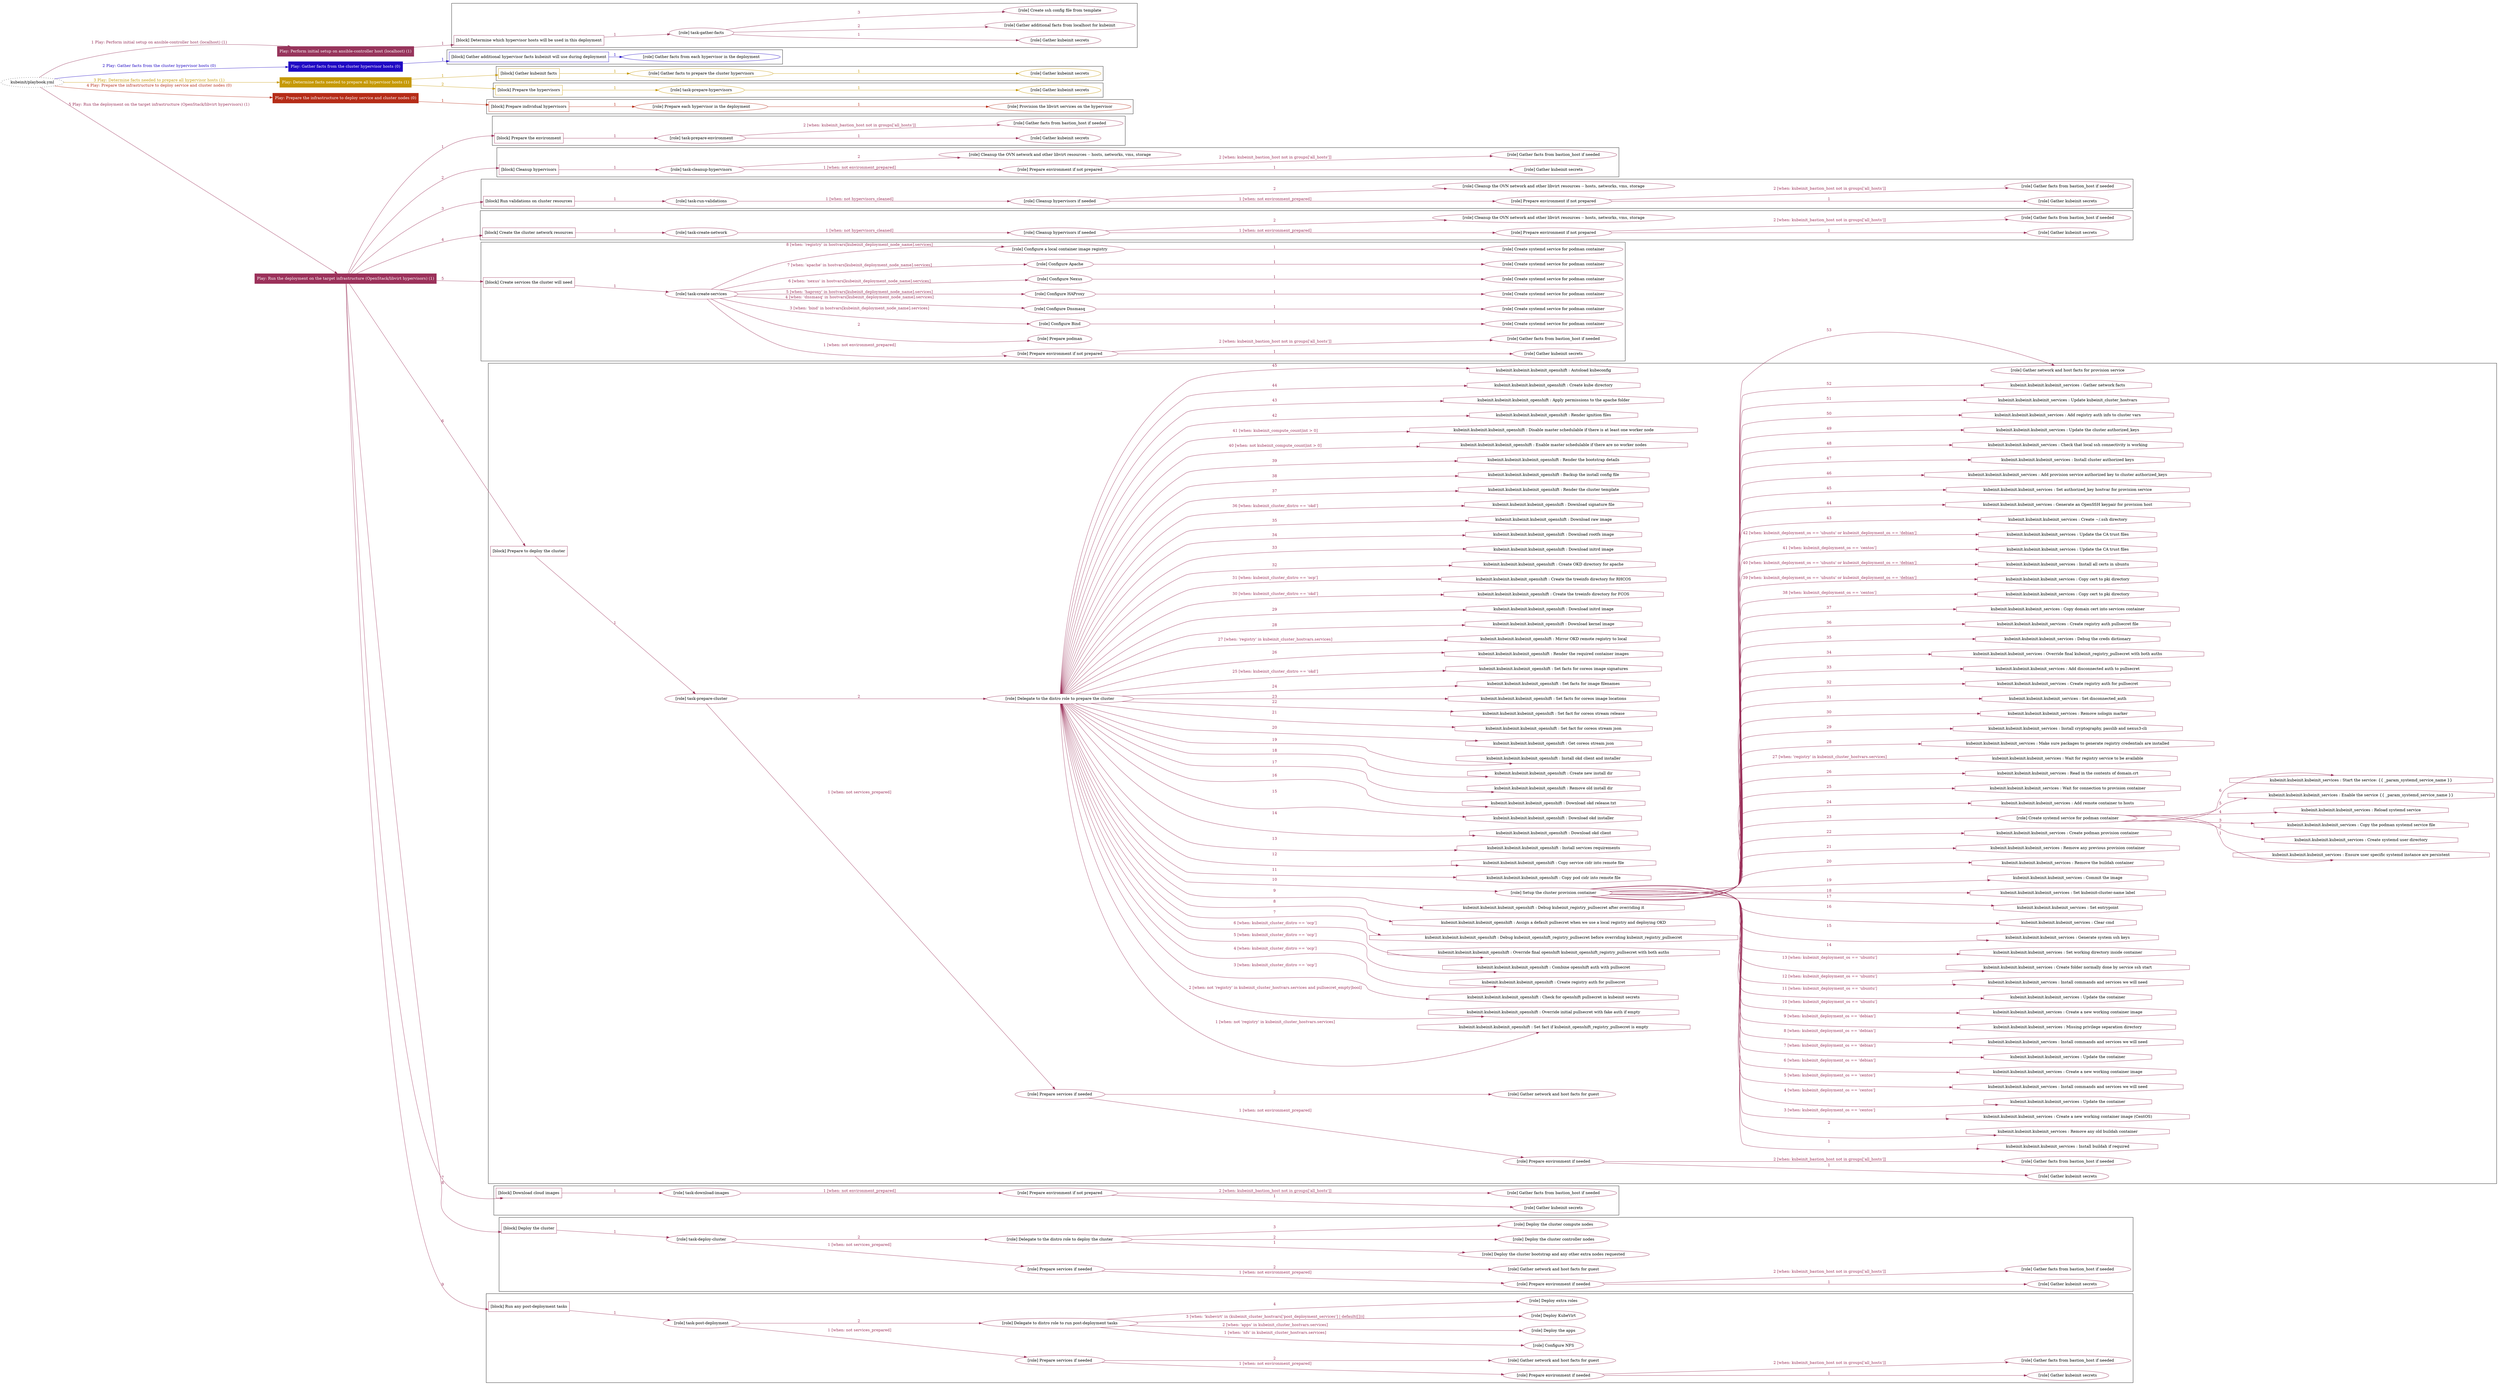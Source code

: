 digraph {
	graph [concentrate=true ordering=in rankdir=LR ratio=fill]
	edge [esep=5 sep=10]
	"kubeinit/playbook.yml" [URL="/home/runner/work/kubeinit/kubeinit/kubeinit/playbook.yml" id=playbook_49712192 style=dotted]
	"kubeinit/playbook.yml" -> play_26070130 [label="1 Play: Perform initial setup on ansible-controller host (localhost) (1)" color="#97355c" fontcolor="#97355c" id=edge_play_26070130 labeltooltip="1 Play: Perform initial setup on ansible-controller host (localhost) (1)" tooltip="1 Play: Perform initial setup on ansible-controller host (localhost) (1)"]
	subgraph "Play: Perform initial setup on ansible-controller host (localhost) (1)" {
		play_26070130 [label="Play: Perform initial setup on ansible-controller host (localhost) (1)" URL="/home/runner/work/kubeinit/kubeinit/kubeinit/playbook.yml" color="#97355c" fontcolor="#ffffff" id=play_26070130 shape=box style=filled tooltip=localhost]
		play_26070130 -> block_42497d80 [label=1 color="#97355c" fontcolor="#97355c" id=edge_block_42497d80 labeltooltip=1 tooltip=1]
		subgraph cluster_block_42497d80 {
			block_42497d80 [label="[block] Determine which hypervisor hosts will be used in this deployment" URL="/home/runner/work/kubeinit/kubeinit/kubeinit/playbook.yml" color="#97355c" id=block_42497d80 labeltooltip="Determine which hypervisor hosts will be used in this deployment" shape=box tooltip="Determine which hypervisor hosts will be used in this deployment"]
			block_42497d80 -> role_b7d60bfc [label="1 " color="#97355c" fontcolor="#97355c" id=edge_role_b7d60bfc labeltooltip="1 " tooltip="1 "]
			subgraph "task-gather-facts" {
				role_b7d60bfc [label="[role] task-gather-facts" URL="/home/runner/work/kubeinit/kubeinit/kubeinit/playbook.yml" color="#97355c" id=role_b7d60bfc tooltip="task-gather-facts"]
				role_b7d60bfc -> role_71407303 [label="1 " color="#97355c" fontcolor="#97355c" id=edge_role_71407303 labeltooltip="1 " tooltip="1 "]
				subgraph "Gather kubeinit secrets" {
					role_71407303 [label="[role] Gather kubeinit secrets" URL="/home/runner/.ansible/collections/ansible_collections/kubeinit/kubeinit/roles/kubeinit_prepare/tasks/build_hypervisors_group.yml" color="#97355c" id=role_71407303 tooltip="Gather kubeinit secrets"]
				}
				role_b7d60bfc -> role_f3289eae [label="2 " color="#97355c" fontcolor="#97355c" id=edge_role_f3289eae labeltooltip="2 " tooltip="2 "]
				subgraph "Gather additional facts from localhost for kubeinit" {
					role_f3289eae [label="[role] Gather additional facts from localhost for kubeinit" URL="/home/runner/.ansible/collections/ansible_collections/kubeinit/kubeinit/roles/kubeinit_prepare/tasks/build_hypervisors_group.yml" color="#97355c" id=role_f3289eae tooltip="Gather additional facts from localhost for kubeinit"]
				}
				role_b7d60bfc -> role_dccdbddc [label="3 " color="#97355c" fontcolor="#97355c" id=edge_role_dccdbddc labeltooltip="3 " tooltip="3 "]
				subgraph "Create ssh config file from template" {
					role_dccdbddc [label="[role] Create ssh config file from template" URL="/home/runner/.ansible/collections/ansible_collections/kubeinit/kubeinit/roles/kubeinit_prepare/tasks/build_hypervisors_group.yml" color="#97355c" id=role_dccdbddc tooltip="Create ssh config file from template"]
				}
			}
		}
	}
	"kubeinit/playbook.yml" -> play_0c8a2ec1 [label="2 Play: Gather facts from the cluster hypervisor hosts (0)" color="#1f08c4" fontcolor="#1f08c4" id=edge_play_0c8a2ec1 labeltooltip="2 Play: Gather facts from the cluster hypervisor hosts (0)" tooltip="2 Play: Gather facts from the cluster hypervisor hosts (0)"]
	subgraph "Play: Gather facts from the cluster hypervisor hosts (0)" {
		play_0c8a2ec1 [label="Play: Gather facts from the cluster hypervisor hosts (0)" URL="/home/runner/work/kubeinit/kubeinit/kubeinit/playbook.yml" color="#1f08c4" fontcolor="#ffffff" id=play_0c8a2ec1 shape=box style=filled tooltip="Play: Gather facts from the cluster hypervisor hosts (0)"]
		play_0c8a2ec1 -> block_d6a059a9 [label=1 color="#1f08c4" fontcolor="#1f08c4" id=edge_block_d6a059a9 labeltooltip=1 tooltip=1]
		subgraph cluster_block_d6a059a9 {
			block_d6a059a9 [label="[block] Gather additional hypervisor facts kubeinit will use during deployment" URL="/home/runner/work/kubeinit/kubeinit/kubeinit/playbook.yml" color="#1f08c4" id=block_d6a059a9 labeltooltip="Gather additional hypervisor facts kubeinit will use during deployment" shape=box tooltip="Gather additional hypervisor facts kubeinit will use during deployment"]
			block_d6a059a9 -> role_a072ab9f [label="1 " color="#1f08c4" fontcolor="#1f08c4" id=edge_role_a072ab9f labeltooltip="1 " tooltip="1 "]
			subgraph "Gather facts from each hypervisor in the deployment" {
				role_a072ab9f [label="[role] Gather facts from each hypervisor in the deployment" URL="/home/runner/work/kubeinit/kubeinit/kubeinit/playbook.yml" color="#1f08c4" id=role_a072ab9f tooltip="Gather facts from each hypervisor in the deployment"]
			}
		}
	}
	"kubeinit/playbook.yml" -> play_043edfdd [label="3 Play: Determine facts needed to prepare all hypervisor hosts (1)" color="#c69906" fontcolor="#c69906" id=edge_play_043edfdd labeltooltip="3 Play: Determine facts needed to prepare all hypervisor hosts (1)" tooltip="3 Play: Determine facts needed to prepare all hypervisor hosts (1)"]
	subgraph "Play: Determine facts needed to prepare all hypervisor hosts (1)" {
		play_043edfdd [label="Play: Determine facts needed to prepare all hypervisor hosts (1)" URL="/home/runner/work/kubeinit/kubeinit/kubeinit/playbook.yml" color="#c69906" fontcolor="#ffffff" id=play_043edfdd shape=box style=filled tooltip=localhost]
		play_043edfdd -> block_891a37b0 [label=1 color="#c69906" fontcolor="#c69906" id=edge_block_891a37b0 labeltooltip=1 tooltip=1]
		subgraph cluster_block_891a37b0 {
			block_891a37b0 [label="[block] Gather kubeinit facts" URL="/home/runner/work/kubeinit/kubeinit/kubeinit/playbook.yml" color="#c69906" id=block_891a37b0 labeltooltip="Gather kubeinit facts" shape=box tooltip="Gather kubeinit facts"]
			block_891a37b0 -> role_bc5ac3ce [label="1 " color="#c69906" fontcolor="#c69906" id=edge_role_bc5ac3ce labeltooltip="1 " tooltip="1 "]
			subgraph "Gather facts to prepare the cluster hypervisors" {
				role_bc5ac3ce [label="[role] Gather facts to prepare the cluster hypervisors" URL="/home/runner/work/kubeinit/kubeinit/kubeinit/playbook.yml" color="#c69906" id=role_bc5ac3ce tooltip="Gather facts to prepare the cluster hypervisors"]
				role_bc5ac3ce -> role_74d16075 [label="1 " color="#c69906" fontcolor="#c69906" id=edge_role_74d16075 labeltooltip="1 " tooltip="1 "]
				subgraph "Gather kubeinit secrets" {
					role_74d16075 [label="[role] Gather kubeinit secrets" URL="/home/runner/.ansible/collections/ansible_collections/kubeinit/kubeinit/roles/kubeinit_prepare/tasks/gather_kubeinit_facts.yml" color="#c69906" id=role_74d16075 tooltip="Gather kubeinit secrets"]
				}
			}
		}
		play_043edfdd -> block_dd543bb9 [label=2 color="#c69906" fontcolor="#c69906" id=edge_block_dd543bb9 labeltooltip=2 tooltip=2]
		subgraph cluster_block_dd543bb9 {
			block_dd543bb9 [label="[block] Prepare the hypervisors" URL="/home/runner/work/kubeinit/kubeinit/kubeinit/playbook.yml" color="#c69906" id=block_dd543bb9 labeltooltip="Prepare the hypervisors" shape=box tooltip="Prepare the hypervisors"]
			block_dd543bb9 -> role_31a20e2a [label="1 " color="#c69906" fontcolor="#c69906" id=edge_role_31a20e2a labeltooltip="1 " tooltip="1 "]
			subgraph "task-prepare-hypervisors" {
				role_31a20e2a [label="[role] task-prepare-hypervisors" URL="/home/runner/work/kubeinit/kubeinit/kubeinit/playbook.yml" color="#c69906" id=role_31a20e2a tooltip="task-prepare-hypervisors"]
				role_31a20e2a -> role_b84448e2 [label="1 " color="#c69906" fontcolor="#c69906" id=edge_role_b84448e2 labeltooltip="1 " tooltip="1 "]
				subgraph "Gather kubeinit secrets" {
					role_b84448e2 [label="[role] Gather kubeinit secrets" URL="/home/runner/.ansible/collections/ansible_collections/kubeinit/kubeinit/roles/kubeinit_prepare/tasks/gather_kubeinit_facts.yml" color="#c69906" id=role_b84448e2 tooltip="Gather kubeinit secrets"]
				}
			}
		}
	}
	"kubeinit/playbook.yml" -> play_60869bd3 [label="4 Play: Prepare the infrastructure to deploy service and cluster nodes (0)" color="#b52c17" fontcolor="#b52c17" id=edge_play_60869bd3 labeltooltip="4 Play: Prepare the infrastructure to deploy service and cluster nodes (0)" tooltip="4 Play: Prepare the infrastructure to deploy service and cluster nodes (0)"]
	subgraph "Play: Prepare the infrastructure to deploy service and cluster nodes (0)" {
		play_60869bd3 [label="Play: Prepare the infrastructure to deploy service and cluster nodes (0)" URL="/home/runner/work/kubeinit/kubeinit/kubeinit/playbook.yml" color="#b52c17" fontcolor="#ffffff" id=play_60869bd3 shape=box style=filled tooltip="Play: Prepare the infrastructure to deploy service and cluster nodes (0)"]
		play_60869bd3 -> block_c60a3484 [label=1 color="#b52c17" fontcolor="#b52c17" id=edge_block_c60a3484 labeltooltip=1 tooltip=1]
		subgraph cluster_block_c60a3484 {
			block_c60a3484 [label="[block] Prepare individual hypervisors" URL="/home/runner/work/kubeinit/kubeinit/kubeinit/playbook.yml" color="#b52c17" id=block_c60a3484 labeltooltip="Prepare individual hypervisors" shape=box tooltip="Prepare individual hypervisors"]
			block_c60a3484 -> role_1e9f7086 [label="1 " color="#b52c17" fontcolor="#b52c17" id=edge_role_1e9f7086 labeltooltip="1 " tooltip="1 "]
			subgraph "Prepare each hypervisor in the deployment" {
				role_1e9f7086 [label="[role] Prepare each hypervisor in the deployment" URL="/home/runner/work/kubeinit/kubeinit/kubeinit/playbook.yml" color="#b52c17" id=role_1e9f7086 tooltip="Prepare each hypervisor in the deployment"]
				role_1e9f7086 -> role_f7564c8f [label="1 " color="#b52c17" fontcolor="#b52c17" id=edge_role_f7564c8f labeltooltip="1 " tooltip="1 "]
				subgraph "Provision the libvirt services on the hypervisor" {
					role_f7564c8f [label="[role] Provision the libvirt services on the hypervisor" URL="/home/runner/.ansible/collections/ansible_collections/kubeinit/kubeinit/roles/kubeinit_prepare/tasks/prepare_hypervisor.yml" color="#b52c17" id=role_f7564c8f tooltip="Provision the libvirt services on the hypervisor"]
				}
			}
		}
	}
	"kubeinit/playbook.yml" -> play_00a2e1ba [label="5 Play: Run the deployment on the target infrastructure (OpenStack/libvirt hypervisors) (1)" color="#9b315a" fontcolor="#9b315a" id=edge_play_00a2e1ba labeltooltip="5 Play: Run the deployment on the target infrastructure (OpenStack/libvirt hypervisors) (1)" tooltip="5 Play: Run the deployment on the target infrastructure (OpenStack/libvirt hypervisors) (1)"]
	subgraph "Play: Run the deployment on the target infrastructure (OpenStack/libvirt hypervisors) (1)" {
		play_00a2e1ba [label="Play: Run the deployment on the target infrastructure (OpenStack/libvirt hypervisors) (1)" URL="/home/runner/work/kubeinit/kubeinit/kubeinit/playbook.yml" color="#9b315a" fontcolor="#ffffff" id=play_00a2e1ba shape=box style=filled tooltip=localhost]
		play_00a2e1ba -> block_ea425251 [label=1 color="#9b315a" fontcolor="#9b315a" id=edge_block_ea425251 labeltooltip=1 tooltip=1]
		subgraph cluster_block_ea425251 {
			block_ea425251 [label="[block] Prepare the environment" URL="/home/runner/work/kubeinit/kubeinit/kubeinit/playbook.yml" color="#9b315a" id=block_ea425251 labeltooltip="Prepare the environment" shape=box tooltip="Prepare the environment"]
			block_ea425251 -> role_4623c785 [label="1 " color="#9b315a" fontcolor="#9b315a" id=edge_role_4623c785 labeltooltip="1 " tooltip="1 "]
			subgraph "task-prepare-environment" {
				role_4623c785 [label="[role] task-prepare-environment" URL="/home/runner/work/kubeinit/kubeinit/kubeinit/playbook.yml" color="#9b315a" id=role_4623c785 tooltip="task-prepare-environment"]
				role_4623c785 -> role_d3c983ce [label="1 " color="#9b315a" fontcolor="#9b315a" id=edge_role_d3c983ce labeltooltip="1 " tooltip="1 "]
				subgraph "Gather kubeinit secrets" {
					role_d3c983ce [label="[role] Gather kubeinit secrets" URL="/home/runner/.ansible/collections/ansible_collections/kubeinit/kubeinit/roles/kubeinit_prepare/tasks/gather_kubeinit_facts.yml" color="#9b315a" id=role_d3c983ce tooltip="Gather kubeinit secrets"]
				}
				role_4623c785 -> role_71c18c79 [label="2 [when: kubeinit_bastion_host not in groups['all_hosts']]" color="#9b315a" fontcolor="#9b315a" id=edge_role_71c18c79 labeltooltip="2 [when: kubeinit_bastion_host not in groups['all_hosts']]" tooltip="2 [when: kubeinit_bastion_host not in groups['all_hosts']]"]
				subgraph "Gather facts from bastion_host if needed" {
					role_71c18c79 [label="[role] Gather facts from bastion_host if needed" URL="/home/runner/.ansible/collections/ansible_collections/kubeinit/kubeinit/roles/kubeinit_prepare/tasks/main.yml" color="#9b315a" id=role_71c18c79 tooltip="Gather facts from bastion_host if needed"]
				}
			}
		}
		play_00a2e1ba -> block_e51d00d2 [label=2 color="#9b315a" fontcolor="#9b315a" id=edge_block_e51d00d2 labeltooltip=2 tooltip=2]
		subgraph cluster_block_e51d00d2 {
			block_e51d00d2 [label="[block] Cleanup hypervisors" URL="/home/runner/work/kubeinit/kubeinit/kubeinit/playbook.yml" color="#9b315a" id=block_e51d00d2 labeltooltip="Cleanup hypervisors" shape=box tooltip="Cleanup hypervisors"]
			block_e51d00d2 -> role_bf8ae366 [label="1 " color="#9b315a" fontcolor="#9b315a" id=edge_role_bf8ae366 labeltooltip="1 " tooltip="1 "]
			subgraph "task-cleanup-hypervisors" {
				role_bf8ae366 [label="[role] task-cleanup-hypervisors" URL="/home/runner/work/kubeinit/kubeinit/kubeinit/playbook.yml" color="#9b315a" id=role_bf8ae366 tooltip="task-cleanup-hypervisors"]
				role_bf8ae366 -> role_cfb5b3cd [label="1 [when: not environment_prepared]" color="#9b315a" fontcolor="#9b315a" id=edge_role_cfb5b3cd labeltooltip="1 [when: not environment_prepared]" tooltip="1 [when: not environment_prepared]"]
				subgraph "Prepare environment if not prepared" {
					role_cfb5b3cd [label="[role] Prepare environment if not prepared" URL="/home/runner/.ansible/collections/ansible_collections/kubeinit/kubeinit/roles/kubeinit_libvirt/tasks/cleanup_hypervisors.yml" color="#9b315a" id=role_cfb5b3cd tooltip="Prepare environment if not prepared"]
					role_cfb5b3cd -> role_cc579a5a [label="1 " color="#9b315a" fontcolor="#9b315a" id=edge_role_cc579a5a labeltooltip="1 " tooltip="1 "]
					subgraph "Gather kubeinit secrets" {
						role_cc579a5a [label="[role] Gather kubeinit secrets" URL="/home/runner/.ansible/collections/ansible_collections/kubeinit/kubeinit/roles/kubeinit_prepare/tasks/gather_kubeinit_facts.yml" color="#9b315a" id=role_cc579a5a tooltip="Gather kubeinit secrets"]
					}
					role_cfb5b3cd -> role_3cff76f9 [label="2 [when: kubeinit_bastion_host not in groups['all_hosts']]" color="#9b315a" fontcolor="#9b315a" id=edge_role_3cff76f9 labeltooltip="2 [when: kubeinit_bastion_host not in groups['all_hosts']]" tooltip="2 [when: kubeinit_bastion_host not in groups['all_hosts']]"]
					subgraph "Gather facts from bastion_host if needed" {
						role_3cff76f9 [label="[role] Gather facts from bastion_host if needed" URL="/home/runner/.ansible/collections/ansible_collections/kubeinit/kubeinit/roles/kubeinit_prepare/tasks/main.yml" color="#9b315a" id=role_3cff76f9 tooltip="Gather facts from bastion_host if needed"]
					}
				}
				role_bf8ae366 -> role_7a27b6cc [label="2 " color="#9b315a" fontcolor="#9b315a" id=edge_role_7a27b6cc labeltooltip="2 " tooltip="2 "]
				subgraph "Cleanup the OVN network and other libvirt resources -- hosts, networks, vms, storage" {
					role_7a27b6cc [label="[role] Cleanup the OVN network and other libvirt resources -- hosts, networks, vms, storage" URL="/home/runner/.ansible/collections/ansible_collections/kubeinit/kubeinit/roles/kubeinit_libvirt/tasks/cleanup_hypervisors.yml" color="#9b315a" id=role_7a27b6cc tooltip="Cleanup the OVN network and other libvirt resources -- hosts, networks, vms, storage"]
				}
			}
		}
		play_00a2e1ba -> block_8c835c0a [label=3 color="#9b315a" fontcolor="#9b315a" id=edge_block_8c835c0a labeltooltip=3 tooltip=3]
		subgraph cluster_block_8c835c0a {
			block_8c835c0a [label="[block] Run validations on cluster resources" URL="/home/runner/work/kubeinit/kubeinit/kubeinit/playbook.yml" color="#9b315a" id=block_8c835c0a labeltooltip="Run validations on cluster resources" shape=box tooltip="Run validations on cluster resources"]
			block_8c835c0a -> role_42d5cc9f [label="1 " color="#9b315a" fontcolor="#9b315a" id=edge_role_42d5cc9f labeltooltip="1 " tooltip="1 "]
			subgraph "task-run-validations" {
				role_42d5cc9f [label="[role] task-run-validations" URL="/home/runner/work/kubeinit/kubeinit/kubeinit/playbook.yml" color="#9b315a" id=role_42d5cc9f tooltip="task-run-validations"]
				role_42d5cc9f -> role_7456ea15 [label="1 [when: not hypervisors_cleaned]" color="#9b315a" fontcolor="#9b315a" id=edge_role_7456ea15 labeltooltip="1 [when: not hypervisors_cleaned]" tooltip="1 [when: not hypervisors_cleaned]"]
				subgraph "Cleanup hypervisors if needed" {
					role_7456ea15 [label="[role] Cleanup hypervisors if needed" URL="/home/runner/.ansible/collections/ansible_collections/kubeinit/kubeinit/roles/kubeinit_validations/tasks/main.yml" color="#9b315a" id=role_7456ea15 tooltip="Cleanup hypervisors if needed"]
					role_7456ea15 -> role_e6bedd94 [label="1 [when: not environment_prepared]" color="#9b315a" fontcolor="#9b315a" id=edge_role_e6bedd94 labeltooltip="1 [when: not environment_prepared]" tooltip="1 [when: not environment_prepared]"]
					subgraph "Prepare environment if not prepared" {
						role_e6bedd94 [label="[role] Prepare environment if not prepared" URL="/home/runner/.ansible/collections/ansible_collections/kubeinit/kubeinit/roles/kubeinit_libvirt/tasks/cleanup_hypervisors.yml" color="#9b315a" id=role_e6bedd94 tooltip="Prepare environment if not prepared"]
						role_e6bedd94 -> role_bee7c543 [label="1 " color="#9b315a" fontcolor="#9b315a" id=edge_role_bee7c543 labeltooltip="1 " tooltip="1 "]
						subgraph "Gather kubeinit secrets" {
							role_bee7c543 [label="[role] Gather kubeinit secrets" URL="/home/runner/.ansible/collections/ansible_collections/kubeinit/kubeinit/roles/kubeinit_prepare/tasks/gather_kubeinit_facts.yml" color="#9b315a" id=role_bee7c543 tooltip="Gather kubeinit secrets"]
						}
						role_e6bedd94 -> role_5a3149d3 [label="2 [when: kubeinit_bastion_host not in groups['all_hosts']]" color="#9b315a" fontcolor="#9b315a" id=edge_role_5a3149d3 labeltooltip="2 [when: kubeinit_bastion_host not in groups['all_hosts']]" tooltip="2 [when: kubeinit_bastion_host not in groups['all_hosts']]"]
						subgraph "Gather facts from bastion_host if needed" {
							role_5a3149d3 [label="[role] Gather facts from bastion_host if needed" URL="/home/runner/.ansible/collections/ansible_collections/kubeinit/kubeinit/roles/kubeinit_prepare/tasks/main.yml" color="#9b315a" id=role_5a3149d3 tooltip="Gather facts from bastion_host if needed"]
						}
					}
					role_7456ea15 -> role_76fcdfed [label="2 " color="#9b315a" fontcolor="#9b315a" id=edge_role_76fcdfed labeltooltip="2 " tooltip="2 "]
					subgraph "Cleanup the OVN network and other libvirt resources -- hosts, networks, vms, storage" {
						role_76fcdfed [label="[role] Cleanup the OVN network and other libvirt resources -- hosts, networks, vms, storage" URL="/home/runner/.ansible/collections/ansible_collections/kubeinit/kubeinit/roles/kubeinit_libvirt/tasks/cleanup_hypervisors.yml" color="#9b315a" id=role_76fcdfed tooltip="Cleanup the OVN network and other libvirt resources -- hosts, networks, vms, storage"]
					}
				}
			}
		}
		play_00a2e1ba -> block_12bf1319 [label=4 color="#9b315a" fontcolor="#9b315a" id=edge_block_12bf1319 labeltooltip=4 tooltip=4]
		subgraph cluster_block_12bf1319 {
			block_12bf1319 [label="[block] Create the cluster network resources" URL="/home/runner/work/kubeinit/kubeinit/kubeinit/playbook.yml" color="#9b315a" id=block_12bf1319 labeltooltip="Create the cluster network resources" shape=box tooltip="Create the cluster network resources"]
			block_12bf1319 -> role_b207e0f6 [label="1 " color="#9b315a" fontcolor="#9b315a" id=edge_role_b207e0f6 labeltooltip="1 " tooltip="1 "]
			subgraph "task-create-network" {
				role_b207e0f6 [label="[role] task-create-network" URL="/home/runner/work/kubeinit/kubeinit/kubeinit/playbook.yml" color="#9b315a" id=role_b207e0f6 tooltip="task-create-network"]
				role_b207e0f6 -> role_41901adc [label="1 [when: not hypervisors_cleaned]" color="#9b315a" fontcolor="#9b315a" id=edge_role_41901adc labeltooltip="1 [when: not hypervisors_cleaned]" tooltip="1 [when: not hypervisors_cleaned]"]
				subgraph "Cleanup hypervisors if needed" {
					role_41901adc [label="[role] Cleanup hypervisors if needed" URL="/home/runner/.ansible/collections/ansible_collections/kubeinit/kubeinit/roles/kubeinit_libvirt/tasks/create_network.yml" color="#9b315a" id=role_41901adc tooltip="Cleanup hypervisors if needed"]
					role_41901adc -> role_b55ca75f [label="1 [when: not environment_prepared]" color="#9b315a" fontcolor="#9b315a" id=edge_role_b55ca75f labeltooltip="1 [when: not environment_prepared]" tooltip="1 [when: not environment_prepared]"]
					subgraph "Prepare environment if not prepared" {
						role_b55ca75f [label="[role] Prepare environment if not prepared" URL="/home/runner/.ansible/collections/ansible_collections/kubeinit/kubeinit/roles/kubeinit_libvirt/tasks/cleanup_hypervisors.yml" color="#9b315a" id=role_b55ca75f tooltip="Prepare environment if not prepared"]
						role_b55ca75f -> role_b9cd2f45 [label="1 " color="#9b315a" fontcolor="#9b315a" id=edge_role_b9cd2f45 labeltooltip="1 " tooltip="1 "]
						subgraph "Gather kubeinit secrets" {
							role_b9cd2f45 [label="[role] Gather kubeinit secrets" URL="/home/runner/.ansible/collections/ansible_collections/kubeinit/kubeinit/roles/kubeinit_prepare/tasks/gather_kubeinit_facts.yml" color="#9b315a" id=role_b9cd2f45 tooltip="Gather kubeinit secrets"]
						}
						role_b55ca75f -> role_e4d28e7c [label="2 [when: kubeinit_bastion_host not in groups['all_hosts']]" color="#9b315a" fontcolor="#9b315a" id=edge_role_e4d28e7c labeltooltip="2 [when: kubeinit_bastion_host not in groups['all_hosts']]" tooltip="2 [when: kubeinit_bastion_host not in groups['all_hosts']]"]
						subgraph "Gather facts from bastion_host if needed" {
							role_e4d28e7c [label="[role] Gather facts from bastion_host if needed" URL="/home/runner/.ansible/collections/ansible_collections/kubeinit/kubeinit/roles/kubeinit_prepare/tasks/main.yml" color="#9b315a" id=role_e4d28e7c tooltip="Gather facts from bastion_host if needed"]
						}
					}
					role_41901adc -> role_844731a1 [label="2 " color="#9b315a" fontcolor="#9b315a" id=edge_role_844731a1 labeltooltip="2 " tooltip="2 "]
					subgraph "Cleanup the OVN network and other libvirt resources -- hosts, networks, vms, storage" {
						role_844731a1 [label="[role] Cleanup the OVN network and other libvirt resources -- hosts, networks, vms, storage" URL="/home/runner/.ansible/collections/ansible_collections/kubeinit/kubeinit/roles/kubeinit_libvirt/tasks/cleanup_hypervisors.yml" color="#9b315a" id=role_844731a1 tooltip="Cleanup the OVN network and other libvirt resources -- hosts, networks, vms, storage"]
					}
				}
			}
		}
		play_00a2e1ba -> block_030f9a3b [label=5 color="#9b315a" fontcolor="#9b315a" id=edge_block_030f9a3b labeltooltip=5 tooltip=5]
		subgraph cluster_block_030f9a3b {
			block_030f9a3b [label="[block] Create services the cluster will need" URL="/home/runner/work/kubeinit/kubeinit/kubeinit/playbook.yml" color="#9b315a" id=block_030f9a3b labeltooltip="Create services the cluster will need" shape=box tooltip="Create services the cluster will need"]
			block_030f9a3b -> role_e47a8fdc [label="1 " color="#9b315a" fontcolor="#9b315a" id=edge_role_e47a8fdc labeltooltip="1 " tooltip="1 "]
			subgraph "task-create-services" {
				role_e47a8fdc [label="[role] task-create-services" URL="/home/runner/work/kubeinit/kubeinit/kubeinit/playbook.yml" color="#9b315a" id=role_e47a8fdc tooltip="task-create-services"]
				role_e47a8fdc -> role_9ab49798 [label="1 [when: not environment_prepared]" color="#9b315a" fontcolor="#9b315a" id=edge_role_9ab49798 labeltooltip="1 [when: not environment_prepared]" tooltip="1 [when: not environment_prepared]"]
				subgraph "Prepare environment if not prepared" {
					role_9ab49798 [label="[role] Prepare environment if not prepared" URL="/home/runner/.ansible/collections/ansible_collections/kubeinit/kubeinit/roles/kubeinit_services/tasks/main.yml" color="#9b315a" id=role_9ab49798 tooltip="Prepare environment if not prepared"]
					role_9ab49798 -> role_7af434e5 [label="1 " color="#9b315a" fontcolor="#9b315a" id=edge_role_7af434e5 labeltooltip="1 " tooltip="1 "]
					subgraph "Gather kubeinit secrets" {
						role_7af434e5 [label="[role] Gather kubeinit secrets" URL="/home/runner/.ansible/collections/ansible_collections/kubeinit/kubeinit/roles/kubeinit_prepare/tasks/gather_kubeinit_facts.yml" color="#9b315a" id=role_7af434e5 tooltip="Gather kubeinit secrets"]
					}
					role_9ab49798 -> role_3041cc0f [label="2 [when: kubeinit_bastion_host not in groups['all_hosts']]" color="#9b315a" fontcolor="#9b315a" id=edge_role_3041cc0f labeltooltip="2 [when: kubeinit_bastion_host not in groups['all_hosts']]" tooltip="2 [when: kubeinit_bastion_host not in groups['all_hosts']]"]
					subgraph "Gather facts from bastion_host if needed" {
						role_3041cc0f [label="[role] Gather facts from bastion_host if needed" URL="/home/runner/.ansible/collections/ansible_collections/kubeinit/kubeinit/roles/kubeinit_prepare/tasks/main.yml" color="#9b315a" id=role_3041cc0f tooltip="Gather facts from bastion_host if needed"]
					}
				}
				role_e47a8fdc -> role_8ce3e51f [label="2 " color="#9b315a" fontcolor="#9b315a" id=edge_role_8ce3e51f labeltooltip="2 " tooltip="2 "]
				subgraph "Prepare podman" {
					role_8ce3e51f [label="[role] Prepare podman" URL="/home/runner/.ansible/collections/ansible_collections/kubeinit/kubeinit/roles/kubeinit_services/tasks/00_create_service_pod.yml" color="#9b315a" id=role_8ce3e51f tooltip="Prepare podman"]
				}
				role_e47a8fdc -> role_f47bdd55 [label="3 [when: 'bind' in hostvars[kubeinit_deployment_node_name].services]" color="#9b315a" fontcolor="#9b315a" id=edge_role_f47bdd55 labeltooltip="3 [when: 'bind' in hostvars[kubeinit_deployment_node_name].services]" tooltip="3 [when: 'bind' in hostvars[kubeinit_deployment_node_name].services]"]
				subgraph "Configure Bind" {
					role_f47bdd55 [label="[role] Configure Bind" URL="/home/runner/.ansible/collections/ansible_collections/kubeinit/kubeinit/roles/kubeinit_services/tasks/start_services_containers.yml" color="#9b315a" id=role_f47bdd55 tooltip="Configure Bind"]
					role_f47bdd55 -> role_21d9f154 [label="1 " color="#9b315a" fontcolor="#9b315a" id=edge_role_21d9f154 labeltooltip="1 " tooltip="1 "]
					subgraph "Create systemd service for podman container" {
						role_21d9f154 [label="[role] Create systemd service for podman container" URL="/home/runner/.ansible/collections/ansible_collections/kubeinit/kubeinit/roles/kubeinit_bind/tasks/main.yml" color="#9b315a" id=role_21d9f154 tooltip="Create systemd service for podman container"]
					}
				}
				role_e47a8fdc -> role_0f04878b [label="4 [when: 'dnsmasq' in hostvars[kubeinit_deployment_node_name].services]" color="#9b315a" fontcolor="#9b315a" id=edge_role_0f04878b labeltooltip="4 [when: 'dnsmasq' in hostvars[kubeinit_deployment_node_name].services]" tooltip="4 [when: 'dnsmasq' in hostvars[kubeinit_deployment_node_name].services]"]
				subgraph "Configure Dnsmasq" {
					role_0f04878b [label="[role] Configure Dnsmasq" URL="/home/runner/.ansible/collections/ansible_collections/kubeinit/kubeinit/roles/kubeinit_services/tasks/start_services_containers.yml" color="#9b315a" id=role_0f04878b tooltip="Configure Dnsmasq"]
					role_0f04878b -> role_22b2895a [label="1 " color="#9b315a" fontcolor="#9b315a" id=edge_role_22b2895a labeltooltip="1 " tooltip="1 "]
					subgraph "Create systemd service for podman container" {
						role_22b2895a [label="[role] Create systemd service for podman container" URL="/home/runner/.ansible/collections/ansible_collections/kubeinit/kubeinit/roles/kubeinit_dnsmasq/tasks/main.yml" color="#9b315a" id=role_22b2895a tooltip="Create systemd service for podman container"]
					}
				}
				role_e47a8fdc -> role_8a3529fd [label="5 [when: 'haproxy' in hostvars[kubeinit_deployment_node_name].services]" color="#9b315a" fontcolor="#9b315a" id=edge_role_8a3529fd labeltooltip="5 [when: 'haproxy' in hostvars[kubeinit_deployment_node_name].services]" tooltip="5 [when: 'haproxy' in hostvars[kubeinit_deployment_node_name].services]"]
				subgraph "Configure HAProxy" {
					role_8a3529fd [label="[role] Configure HAProxy" URL="/home/runner/.ansible/collections/ansible_collections/kubeinit/kubeinit/roles/kubeinit_services/tasks/start_services_containers.yml" color="#9b315a" id=role_8a3529fd tooltip="Configure HAProxy"]
					role_8a3529fd -> role_9e4dc73f [label="1 " color="#9b315a" fontcolor="#9b315a" id=edge_role_9e4dc73f labeltooltip="1 " tooltip="1 "]
					subgraph "Create systemd service for podman container" {
						role_9e4dc73f [label="[role] Create systemd service for podman container" URL="/home/runner/.ansible/collections/ansible_collections/kubeinit/kubeinit/roles/kubeinit_haproxy/tasks/main.yml" color="#9b315a" id=role_9e4dc73f tooltip="Create systemd service for podman container"]
					}
				}
				role_e47a8fdc -> role_5cef08a4 [label="6 [when: 'nexus' in hostvars[kubeinit_deployment_node_name].services]" color="#9b315a" fontcolor="#9b315a" id=edge_role_5cef08a4 labeltooltip="6 [when: 'nexus' in hostvars[kubeinit_deployment_node_name].services]" tooltip="6 [when: 'nexus' in hostvars[kubeinit_deployment_node_name].services]"]
				subgraph "Configure Nexus" {
					role_5cef08a4 [label="[role] Configure Nexus" URL="/home/runner/.ansible/collections/ansible_collections/kubeinit/kubeinit/roles/kubeinit_services/tasks/start_services_containers.yml" color="#9b315a" id=role_5cef08a4 tooltip="Configure Nexus"]
					role_5cef08a4 -> role_1e1bb495 [label="1 " color="#9b315a" fontcolor="#9b315a" id=edge_role_1e1bb495 labeltooltip="1 " tooltip="1 "]
					subgraph "Create systemd service for podman container" {
						role_1e1bb495 [label="[role] Create systemd service for podman container" URL="/home/runner/.ansible/collections/ansible_collections/kubeinit/kubeinit/roles/kubeinit_nexus/tasks/main.yml" color="#9b315a" id=role_1e1bb495 tooltip="Create systemd service for podman container"]
					}
				}
				role_e47a8fdc -> role_83a7fbb5 [label="7 [when: 'apache' in hostvars[kubeinit_deployment_node_name].services]" color="#9b315a" fontcolor="#9b315a" id=edge_role_83a7fbb5 labeltooltip="7 [when: 'apache' in hostvars[kubeinit_deployment_node_name].services]" tooltip="7 [when: 'apache' in hostvars[kubeinit_deployment_node_name].services]"]
				subgraph "Configure Apache" {
					role_83a7fbb5 [label="[role] Configure Apache" URL="/home/runner/.ansible/collections/ansible_collections/kubeinit/kubeinit/roles/kubeinit_services/tasks/start_services_containers.yml" color="#9b315a" id=role_83a7fbb5 tooltip="Configure Apache"]
					role_83a7fbb5 -> role_562cf319 [label="1 " color="#9b315a" fontcolor="#9b315a" id=edge_role_562cf319 labeltooltip="1 " tooltip="1 "]
					subgraph "Create systemd service for podman container" {
						role_562cf319 [label="[role] Create systemd service for podman container" URL="/home/runner/.ansible/collections/ansible_collections/kubeinit/kubeinit/roles/kubeinit_apache/tasks/main.yml" color="#9b315a" id=role_562cf319 tooltip="Create systemd service for podman container"]
					}
				}
				role_e47a8fdc -> role_2b907747 [label="8 [when: 'registry' in hostvars[kubeinit_deployment_node_name].services]" color="#9b315a" fontcolor="#9b315a" id=edge_role_2b907747 labeltooltip="8 [when: 'registry' in hostvars[kubeinit_deployment_node_name].services]" tooltip="8 [when: 'registry' in hostvars[kubeinit_deployment_node_name].services]"]
				subgraph "Configure a local container image registry" {
					role_2b907747 [label="[role] Configure a local container image registry" URL="/home/runner/.ansible/collections/ansible_collections/kubeinit/kubeinit/roles/kubeinit_services/tasks/start_services_containers.yml" color="#9b315a" id=role_2b907747 tooltip="Configure a local container image registry"]
					role_2b907747 -> role_4d36647f [label="1 " color="#9b315a" fontcolor="#9b315a" id=edge_role_4d36647f labeltooltip="1 " tooltip="1 "]
					subgraph "Create systemd service for podman container" {
						role_4d36647f [label="[role] Create systemd service for podman container" URL="/home/runner/.ansible/collections/ansible_collections/kubeinit/kubeinit/roles/kubeinit_registry/tasks/main.yml" color="#9b315a" id=role_4d36647f tooltip="Create systemd service for podman container"]
					}
				}
			}
		}
		play_00a2e1ba -> block_f05d61c9 [label=6 color="#9b315a" fontcolor="#9b315a" id=edge_block_f05d61c9 labeltooltip=6 tooltip=6]
		subgraph cluster_block_f05d61c9 {
			block_f05d61c9 [label="[block] Prepare to deploy the cluster" URL="/home/runner/work/kubeinit/kubeinit/kubeinit/playbook.yml" color="#9b315a" id=block_f05d61c9 labeltooltip="Prepare to deploy the cluster" shape=box tooltip="Prepare to deploy the cluster"]
			block_f05d61c9 -> role_56f5e3ee [label="1 " color="#9b315a" fontcolor="#9b315a" id=edge_role_56f5e3ee labeltooltip="1 " tooltip="1 "]
			subgraph "task-prepare-cluster" {
				role_56f5e3ee [label="[role] task-prepare-cluster" URL="/home/runner/work/kubeinit/kubeinit/kubeinit/playbook.yml" color="#9b315a" id=role_56f5e3ee tooltip="task-prepare-cluster"]
				role_56f5e3ee -> role_093f0b93 [label="1 [when: not services_prepared]" color="#9b315a" fontcolor="#9b315a" id=edge_role_093f0b93 labeltooltip="1 [when: not services_prepared]" tooltip="1 [when: not services_prepared]"]
				subgraph "Prepare services if needed" {
					role_093f0b93 [label="[role] Prepare services if needed" URL="/home/runner/.ansible/collections/ansible_collections/kubeinit/kubeinit/roles/kubeinit_prepare/tasks/prepare_cluster.yml" color="#9b315a" id=role_093f0b93 tooltip="Prepare services if needed"]
					role_093f0b93 -> role_b040094e [label="1 [when: not environment_prepared]" color="#9b315a" fontcolor="#9b315a" id=edge_role_b040094e labeltooltip="1 [when: not environment_prepared]" tooltip="1 [when: not environment_prepared]"]
					subgraph "Prepare environment if needed" {
						role_b040094e [label="[role] Prepare environment if needed" URL="/home/runner/.ansible/collections/ansible_collections/kubeinit/kubeinit/roles/kubeinit_services/tasks/prepare_services.yml" color="#9b315a" id=role_b040094e tooltip="Prepare environment if needed"]
						role_b040094e -> role_11a9aaf4 [label="1 " color="#9b315a" fontcolor="#9b315a" id=edge_role_11a9aaf4 labeltooltip="1 " tooltip="1 "]
						subgraph "Gather kubeinit secrets" {
							role_11a9aaf4 [label="[role] Gather kubeinit secrets" URL="/home/runner/.ansible/collections/ansible_collections/kubeinit/kubeinit/roles/kubeinit_prepare/tasks/gather_kubeinit_facts.yml" color="#9b315a" id=role_11a9aaf4 tooltip="Gather kubeinit secrets"]
						}
						role_b040094e -> role_005de426 [label="2 [when: kubeinit_bastion_host not in groups['all_hosts']]" color="#9b315a" fontcolor="#9b315a" id=edge_role_005de426 labeltooltip="2 [when: kubeinit_bastion_host not in groups['all_hosts']]" tooltip="2 [when: kubeinit_bastion_host not in groups['all_hosts']]"]
						subgraph "Gather facts from bastion_host if needed" {
							role_005de426 [label="[role] Gather facts from bastion_host if needed" URL="/home/runner/.ansible/collections/ansible_collections/kubeinit/kubeinit/roles/kubeinit_prepare/tasks/main.yml" color="#9b315a" id=role_005de426 tooltip="Gather facts from bastion_host if needed"]
						}
					}
					role_093f0b93 -> role_193fd89a [label="2 " color="#9b315a" fontcolor="#9b315a" id=edge_role_193fd89a labeltooltip="2 " tooltip="2 "]
					subgraph "Gather network and host facts for guest" {
						role_193fd89a [label="[role] Gather network and host facts for guest" URL="/home/runner/.ansible/collections/ansible_collections/kubeinit/kubeinit/roles/kubeinit_services/tasks/prepare_services.yml" color="#9b315a" id=role_193fd89a tooltip="Gather network and host facts for guest"]
					}
				}
				role_56f5e3ee -> role_08f76b48 [label="2 " color="#9b315a" fontcolor="#9b315a" id=edge_role_08f76b48 labeltooltip="2 " tooltip="2 "]
				subgraph "Delegate to the distro role to prepare the cluster" {
					role_08f76b48 [label="[role] Delegate to the distro role to prepare the cluster" URL="/home/runner/.ansible/collections/ansible_collections/kubeinit/kubeinit/roles/kubeinit_prepare/tasks/prepare_cluster.yml" color="#9b315a" id=role_08f76b48 tooltip="Delegate to the distro role to prepare the cluster"]
					task_6046dde3 [label="kubeinit.kubeinit.kubeinit_openshift : Set fact if kubeinit_openshift_registry_pullsecret is empty" URL="/home/runner/.ansible/collections/ansible_collections/kubeinit/kubeinit/roles/kubeinit_openshift/tasks/prepare_cluster.yml" color="#9b315a" id=task_6046dde3 shape=octagon tooltip="kubeinit.kubeinit.kubeinit_openshift : Set fact if kubeinit_openshift_registry_pullsecret is empty"]
					role_08f76b48 -> task_6046dde3 [label="1 [when: not 'registry' in kubeinit_cluster_hostvars.services]" color="#9b315a" fontcolor="#9b315a" id=edge_task_6046dde3 labeltooltip="1 [when: not 'registry' in kubeinit_cluster_hostvars.services]" tooltip="1 [when: not 'registry' in kubeinit_cluster_hostvars.services]"]
					task_494924a7 [label="kubeinit.kubeinit.kubeinit_openshift : Override initial pullsecret with fake auth if empty" URL="/home/runner/.ansible/collections/ansible_collections/kubeinit/kubeinit/roles/kubeinit_openshift/tasks/prepare_cluster.yml" color="#9b315a" id=task_494924a7 shape=octagon tooltip="kubeinit.kubeinit.kubeinit_openshift : Override initial pullsecret with fake auth if empty"]
					role_08f76b48 -> task_494924a7 [label="2 [when: not 'registry' in kubeinit_cluster_hostvars.services and pullsecret_empty|bool]" color="#9b315a" fontcolor="#9b315a" id=edge_task_494924a7 labeltooltip="2 [when: not 'registry' in kubeinit_cluster_hostvars.services and pullsecret_empty|bool]" tooltip="2 [when: not 'registry' in kubeinit_cluster_hostvars.services and pullsecret_empty|bool]"]
					task_8b3cdd4e [label="kubeinit.kubeinit.kubeinit_openshift : Check for openshift pullsecret in kubeinit secrets" URL="/home/runner/.ansible/collections/ansible_collections/kubeinit/kubeinit/roles/kubeinit_openshift/tasks/prepare_cluster.yml" color="#9b315a" id=task_8b3cdd4e shape=octagon tooltip="kubeinit.kubeinit.kubeinit_openshift : Check for openshift pullsecret in kubeinit secrets"]
					role_08f76b48 -> task_8b3cdd4e [label="3 [when: kubeinit_cluster_distro == 'ocp']" color="#9b315a" fontcolor="#9b315a" id=edge_task_8b3cdd4e labeltooltip="3 [when: kubeinit_cluster_distro == 'ocp']" tooltip="3 [when: kubeinit_cluster_distro == 'ocp']"]
					task_f0efcf7d [label="kubeinit.kubeinit.kubeinit_openshift : Create registry auth for pullsecret" URL="/home/runner/.ansible/collections/ansible_collections/kubeinit/kubeinit/roles/kubeinit_openshift/tasks/prepare_cluster.yml" color="#9b315a" id=task_f0efcf7d shape=octagon tooltip="kubeinit.kubeinit.kubeinit_openshift : Create registry auth for pullsecret"]
					role_08f76b48 -> task_f0efcf7d [label="4 [when: kubeinit_cluster_distro == 'ocp']" color="#9b315a" fontcolor="#9b315a" id=edge_task_f0efcf7d labeltooltip="4 [when: kubeinit_cluster_distro == 'ocp']" tooltip="4 [when: kubeinit_cluster_distro == 'ocp']"]
					task_3c29b29b [label="kubeinit.kubeinit.kubeinit_openshift : Combine openshift auth with pullsecret" URL="/home/runner/.ansible/collections/ansible_collections/kubeinit/kubeinit/roles/kubeinit_openshift/tasks/prepare_cluster.yml" color="#9b315a" id=task_3c29b29b shape=octagon tooltip="kubeinit.kubeinit.kubeinit_openshift : Combine openshift auth with pullsecret"]
					role_08f76b48 -> task_3c29b29b [label="5 [when: kubeinit_cluster_distro == 'ocp']" color="#9b315a" fontcolor="#9b315a" id=edge_task_3c29b29b labeltooltip="5 [when: kubeinit_cluster_distro == 'ocp']" tooltip="5 [when: kubeinit_cluster_distro == 'ocp']"]
					task_31e2f188 [label="kubeinit.kubeinit.kubeinit_openshift : Override final openshift kubeinit_openshift_registry_pullsecret with both auths" URL="/home/runner/.ansible/collections/ansible_collections/kubeinit/kubeinit/roles/kubeinit_openshift/tasks/prepare_cluster.yml" color="#9b315a" id=task_31e2f188 shape=octagon tooltip="kubeinit.kubeinit.kubeinit_openshift : Override final openshift kubeinit_openshift_registry_pullsecret with both auths"]
					role_08f76b48 -> task_31e2f188 [label="6 [when: kubeinit_cluster_distro == 'ocp']" color="#9b315a" fontcolor="#9b315a" id=edge_task_31e2f188 labeltooltip="6 [when: kubeinit_cluster_distro == 'ocp']" tooltip="6 [when: kubeinit_cluster_distro == 'ocp']"]
					task_da6f70a8 [label="kubeinit.kubeinit.kubeinit_openshift : Debug kubeinit_openshift_registry_pullsecret before overriding kubeinit_registry_pullsecret" URL="/home/runner/.ansible/collections/ansible_collections/kubeinit/kubeinit/roles/kubeinit_openshift/tasks/prepare_cluster.yml" color="#9b315a" id=task_da6f70a8 shape=octagon tooltip="kubeinit.kubeinit.kubeinit_openshift : Debug kubeinit_openshift_registry_pullsecret before overriding kubeinit_registry_pullsecret"]
					role_08f76b48 -> task_da6f70a8 [label="7 " color="#9b315a" fontcolor="#9b315a" id=edge_task_da6f70a8 labeltooltip="7 " tooltip="7 "]
					task_db07e4bd [label="kubeinit.kubeinit.kubeinit_openshift : Assign a default pullsecret when we use a local registry and deploying OKD" URL="/home/runner/.ansible/collections/ansible_collections/kubeinit/kubeinit/roles/kubeinit_openshift/tasks/prepare_cluster.yml" color="#9b315a" id=task_db07e4bd shape=octagon tooltip="kubeinit.kubeinit.kubeinit_openshift : Assign a default pullsecret when we use a local registry and deploying OKD"]
					role_08f76b48 -> task_db07e4bd [label="8 " color="#9b315a" fontcolor="#9b315a" id=edge_task_db07e4bd labeltooltip="8 " tooltip="8 "]
					task_75701c60 [label="kubeinit.kubeinit.kubeinit_openshift : Debug kubeinit_registry_pullsecret after overriding it" URL="/home/runner/.ansible/collections/ansible_collections/kubeinit/kubeinit/roles/kubeinit_openshift/tasks/prepare_cluster.yml" color="#9b315a" id=task_75701c60 shape=octagon tooltip="kubeinit.kubeinit.kubeinit_openshift : Debug kubeinit_registry_pullsecret after overriding it"]
					role_08f76b48 -> task_75701c60 [label="9 " color="#9b315a" fontcolor="#9b315a" id=edge_task_75701c60 labeltooltip="9 " tooltip="9 "]
					role_08f76b48 -> role_465ebaee [label="10 " color="#9b315a" fontcolor="#9b315a" id=edge_role_465ebaee labeltooltip="10 " tooltip="10 "]
					subgraph "Setup the cluster provision container" {
						role_465ebaee [label="[role] Setup the cluster provision container" URL="/home/runner/.ansible/collections/ansible_collections/kubeinit/kubeinit/roles/kubeinit_openshift/tasks/prepare_cluster.yml" color="#9b315a" id=role_465ebaee tooltip="Setup the cluster provision container"]
						task_9b576999 [label="kubeinit.kubeinit.kubeinit_services : Install buildah if required" URL="/home/runner/.ansible/collections/ansible_collections/kubeinit/kubeinit/roles/kubeinit_services/tasks/create_provision_container.yml" color="#9b315a" id=task_9b576999 shape=octagon tooltip="kubeinit.kubeinit.kubeinit_services : Install buildah if required"]
						role_465ebaee -> task_9b576999 [label="1 " color="#9b315a" fontcolor="#9b315a" id=edge_task_9b576999 labeltooltip="1 " tooltip="1 "]
						task_3f3f0439 [label="kubeinit.kubeinit.kubeinit_services : Remove any old buildah container" URL="/home/runner/.ansible/collections/ansible_collections/kubeinit/kubeinit/roles/kubeinit_services/tasks/create_provision_container.yml" color="#9b315a" id=task_3f3f0439 shape=octagon tooltip="kubeinit.kubeinit.kubeinit_services : Remove any old buildah container"]
						role_465ebaee -> task_3f3f0439 [label="2 " color="#9b315a" fontcolor="#9b315a" id=edge_task_3f3f0439 labeltooltip="2 " tooltip="2 "]
						task_c46d918f [label="kubeinit.kubeinit.kubeinit_services : Create a new working container image (CentOS)" URL="/home/runner/.ansible/collections/ansible_collections/kubeinit/kubeinit/roles/kubeinit_services/tasks/create_provision_container.yml" color="#9b315a" id=task_c46d918f shape=octagon tooltip="kubeinit.kubeinit.kubeinit_services : Create a new working container image (CentOS)"]
						role_465ebaee -> task_c46d918f [label="3 [when: kubeinit_deployment_os == 'centos']" color="#9b315a" fontcolor="#9b315a" id=edge_task_c46d918f labeltooltip="3 [when: kubeinit_deployment_os == 'centos']" tooltip="3 [when: kubeinit_deployment_os == 'centos']"]
						task_b8a72046 [label="kubeinit.kubeinit.kubeinit_services : Update the container" URL="/home/runner/.ansible/collections/ansible_collections/kubeinit/kubeinit/roles/kubeinit_services/tasks/create_provision_container.yml" color="#9b315a" id=task_b8a72046 shape=octagon tooltip="kubeinit.kubeinit.kubeinit_services : Update the container"]
						role_465ebaee -> task_b8a72046 [label="4 [when: kubeinit_deployment_os == 'centos']" color="#9b315a" fontcolor="#9b315a" id=edge_task_b8a72046 labeltooltip="4 [when: kubeinit_deployment_os == 'centos']" tooltip="4 [when: kubeinit_deployment_os == 'centos']"]
						task_43c54e91 [label="kubeinit.kubeinit.kubeinit_services : Install commands and services we will need" URL="/home/runner/.ansible/collections/ansible_collections/kubeinit/kubeinit/roles/kubeinit_services/tasks/create_provision_container.yml" color="#9b315a" id=task_43c54e91 shape=octagon tooltip="kubeinit.kubeinit.kubeinit_services : Install commands and services we will need"]
						role_465ebaee -> task_43c54e91 [label="5 [when: kubeinit_deployment_os == 'centos']" color="#9b315a" fontcolor="#9b315a" id=edge_task_43c54e91 labeltooltip="5 [when: kubeinit_deployment_os == 'centos']" tooltip="5 [when: kubeinit_deployment_os == 'centos']"]
						task_13aec7b6 [label="kubeinit.kubeinit.kubeinit_services : Create a new working container image" URL="/home/runner/.ansible/collections/ansible_collections/kubeinit/kubeinit/roles/kubeinit_services/tasks/create_provision_container.yml" color="#9b315a" id=task_13aec7b6 shape=octagon tooltip="kubeinit.kubeinit.kubeinit_services : Create a new working container image"]
						role_465ebaee -> task_13aec7b6 [label="6 [when: kubeinit_deployment_os == 'debian']" color="#9b315a" fontcolor="#9b315a" id=edge_task_13aec7b6 labeltooltip="6 [when: kubeinit_deployment_os == 'debian']" tooltip="6 [when: kubeinit_deployment_os == 'debian']"]
						task_5020488a [label="kubeinit.kubeinit.kubeinit_services : Update the container" URL="/home/runner/.ansible/collections/ansible_collections/kubeinit/kubeinit/roles/kubeinit_services/tasks/create_provision_container.yml" color="#9b315a" id=task_5020488a shape=octagon tooltip="kubeinit.kubeinit.kubeinit_services : Update the container"]
						role_465ebaee -> task_5020488a [label="7 [when: kubeinit_deployment_os == 'debian']" color="#9b315a" fontcolor="#9b315a" id=edge_task_5020488a labeltooltip="7 [when: kubeinit_deployment_os == 'debian']" tooltip="7 [when: kubeinit_deployment_os == 'debian']"]
						task_28de19ee [label="kubeinit.kubeinit.kubeinit_services : Install commands and services we will need" URL="/home/runner/.ansible/collections/ansible_collections/kubeinit/kubeinit/roles/kubeinit_services/tasks/create_provision_container.yml" color="#9b315a" id=task_28de19ee shape=octagon tooltip="kubeinit.kubeinit.kubeinit_services : Install commands and services we will need"]
						role_465ebaee -> task_28de19ee [label="8 [when: kubeinit_deployment_os == 'debian']" color="#9b315a" fontcolor="#9b315a" id=edge_task_28de19ee labeltooltip="8 [when: kubeinit_deployment_os == 'debian']" tooltip="8 [when: kubeinit_deployment_os == 'debian']"]
						task_6ff293bf [label="kubeinit.kubeinit.kubeinit_services : Missing privilege separation directory" URL="/home/runner/.ansible/collections/ansible_collections/kubeinit/kubeinit/roles/kubeinit_services/tasks/create_provision_container.yml" color="#9b315a" id=task_6ff293bf shape=octagon tooltip="kubeinit.kubeinit.kubeinit_services : Missing privilege separation directory"]
						role_465ebaee -> task_6ff293bf [label="9 [when: kubeinit_deployment_os == 'debian']" color="#9b315a" fontcolor="#9b315a" id=edge_task_6ff293bf labeltooltip="9 [when: kubeinit_deployment_os == 'debian']" tooltip="9 [when: kubeinit_deployment_os == 'debian']"]
						task_74a51837 [label="kubeinit.kubeinit.kubeinit_services : Create a new working container image" URL="/home/runner/.ansible/collections/ansible_collections/kubeinit/kubeinit/roles/kubeinit_services/tasks/create_provision_container.yml" color="#9b315a" id=task_74a51837 shape=octagon tooltip="kubeinit.kubeinit.kubeinit_services : Create a new working container image"]
						role_465ebaee -> task_74a51837 [label="10 [when: kubeinit_deployment_os == 'ubuntu']" color="#9b315a" fontcolor="#9b315a" id=edge_task_74a51837 labeltooltip="10 [when: kubeinit_deployment_os == 'ubuntu']" tooltip="10 [when: kubeinit_deployment_os == 'ubuntu']"]
						task_302a0684 [label="kubeinit.kubeinit.kubeinit_services : Update the container" URL="/home/runner/.ansible/collections/ansible_collections/kubeinit/kubeinit/roles/kubeinit_services/tasks/create_provision_container.yml" color="#9b315a" id=task_302a0684 shape=octagon tooltip="kubeinit.kubeinit.kubeinit_services : Update the container"]
						role_465ebaee -> task_302a0684 [label="11 [when: kubeinit_deployment_os == 'ubuntu']" color="#9b315a" fontcolor="#9b315a" id=edge_task_302a0684 labeltooltip="11 [when: kubeinit_deployment_os == 'ubuntu']" tooltip="11 [when: kubeinit_deployment_os == 'ubuntu']"]
						task_60920bf7 [label="kubeinit.kubeinit.kubeinit_services : Install commands and services we will need" URL="/home/runner/.ansible/collections/ansible_collections/kubeinit/kubeinit/roles/kubeinit_services/tasks/create_provision_container.yml" color="#9b315a" id=task_60920bf7 shape=octagon tooltip="kubeinit.kubeinit.kubeinit_services : Install commands and services we will need"]
						role_465ebaee -> task_60920bf7 [label="12 [when: kubeinit_deployment_os == 'ubuntu']" color="#9b315a" fontcolor="#9b315a" id=edge_task_60920bf7 labeltooltip="12 [when: kubeinit_deployment_os == 'ubuntu']" tooltip="12 [when: kubeinit_deployment_os == 'ubuntu']"]
						task_a6b1e329 [label="kubeinit.kubeinit.kubeinit_services : Create folder normally done by service ssh start" URL="/home/runner/.ansible/collections/ansible_collections/kubeinit/kubeinit/roles/kubeinit_services/tasks/create_provision_container.yml" color="#9b315a" id=task_a6b1e329 shape=octagon tooltip="kubeinit.kubeinit.kubeinit_services : Create folder normally done by service ssh start"]
						role_465ebaee -> task_a6b1e329 [label="13 [when: kubeinit_deployment_os == 'ubuntu']" color="#9b315a" fontcolor="#9b315a" id=edge_task_a6b1e329 labeltooltip="13 [when: kubeinit_deployment_os == 'ubuntu']" tooltip="13 [when: kubeinit_deployment_os == 'ubuntu']"]
						task_2931a5c3 [label="kubeinit.kubeinit.kubeinit_services : Set working directory inside container" URL="/home/runner/.ansible/collections/ansible_collections/kubeinit/kubeinit/roles/kubeinit_services/tasks/create_provision_container.yml" color="#9b315a" id=task_2931a5c3 shape=octagon tooltip="kubeinit.kubeinit.kubeinit_services : Set working directory inside container"]
						role_465ebaee -> task_2931a5c3 [label="14 " color="#9b315a" fontcolor="#9b315a" id=edge_task_2931a5c3 labeltooltip="14 " tooltip="14 "]
						task_ba8f5f07 [label="kubeinit.kubeinit.kubeinit_services : Generate system ssh keys" URL="/home/runner/.ansible/collections/ansible_collections/kubeinit/kubeinit/roles/kubeinit_services/tasks/create_provision_container.yml" color="#9b315a" id=task_ba8f5f07 shape=octagon tooltip="kubeinit.kubeinit.kubeinit_services : Generate system ssh keys"]
						role_465ebaee -> task_ba8f5f07 [label="15 " color="#9b315a" fontcolor="#9b315a" id=edge_task_ba8f5f07 labeltooltip="15 " tooltip="15 "]
						task_50d35c82 [label="kubeinit.kubeinit.kubeinit_services : Clear cmd" URL="/home/runner/.ansible/collections/ansible_collections/kubeinit/kubeinit/roles/kubeinit_services/tasks/create_provision_container.yml" color="#9b315a" id=task_50d35c82 shape=octagon tooltip="kubeinit.kubeinit.kubeinit_services : Clear cmd"]
						role_465ebaee -> task_50d35c82 [label="16 " color="#9b315a" fontcolor="#9b315a" id=edge_task_50d35c82 labeltooltip="16 " tooltip="16 "]
						task_0bd32f37 [label="kubeinit.kubeinit.kubeinit_services : Set entrypoint" URL="/home/runner/.ansible/collections/ansible_collections/kubeinit/kubeinit/roles/kubeinit_services/tasks/create_provision_container.yml" color="#9b315a" id=task_0bd32f37 shape=octagon tooltip="kubeinit.kubeinit.kubeinit_services : Set entrypoint"]
						role_465ebaee -> task_0bd32f37 [label="17 " color="#9b315a" fontcolor="#9b315a" id=edge_task_0bd32f37 labeltooltip="17 " tooltip="17 "]
						task_64eb7e06 [label="kubeinit.kubeinit.kubeinit_services : Set kubeinit-cluster-name label" URL="/home/runner/.ansible/collections/ansible_collections/kubeinit/kubeinit/roles/kubeinit_services/tasks/create_provision_container.yml" color="#9b315a" id=task_64eb7e06 shape=octagon tooltip="kubeinit.kubeinit.kubeinit_services : Set kubeinit-cluster-name label"]
						role_465ebaee -> task_64eb7e06 [label="18 " color="#9b315a" fontcolor="#9b315a" id=edge_task_64eb7e06 labeltooltip="18 " tooltip="18 "]
						task_842f4242 [label="kubeinit.kubeinit.kubeinit_services : Commit the image" URL="/home/runner/.ansible/collections/ansible_collections/kubeinit/kubeinit/roles/kubeinit_services/tasks/create_provision_container.yml" color="#9b315a" id=task_842f4242 shape=octagon tooltip="kubeinit.kubeinit.kubeinit_services : Commit the image"]
						role_465ebaee -> task_842f4242 [label="19 " color="#9b315a" fontcolor="#9b315a" id=edge_task_842f4242 labeltooltip="19 " tooltip="19 "]
						task_9902d5f0 [label="kubeinit.kubeinit.kubeinit_services : Remove the buildah container" URL="/home/runner/.ansible/collections/ansible_collections/kubeinit/kubeinit/roles/kubeinit_services/tasks/create_provision_container.yml" color="#9b315a" id=task_9902d5f0 shape=octagon tooltip="kubeinit.kubeinit.kubeinit_services : Remove the buildah container"]
						role_465ebaee -> task_9902d5f0 [label="20 " color="#9b315a" fontcolor="#9b315a" id=edge_task_9902d5f0 labeltooltip="20 " tooltip="20 "]
						task_34037ce9 [label="kubeinit.kubeinit.kubeinit_services : Remove any previous provision container" URL="/home/runner/.ansible/collections/ansible_collections/kubeinit/kubeinit/roles/kubeinit_services/tasks/create_provision_container.yml" color="#9b315a" id=task_34037ce9 shape=octagon tooltip="kubeinit.kubeinit.kubeinit_services : Remove any previous provision container"]
						role_465ebaee -> task_34037ce9 [label="21 " color="#9b315a" fontcolor="#9b315a" id=edge_task_34037ce9 labeltooltip="21 " tooltip="21 "]
						task_fea23bc3 [label="kubeinit.kubeinit.kubeinit_services : Create podman provision container" URL="/home/runner/.ansible/collections/ansible_collections/kubeinit/kubeinit/roles/kubeinit_services/tasks/create_provision_container.yml" color="#9b315a" id=task_fea23bc3 shape=octagon tooltip="kubeinit.kubeinit.kubeinit_services : Create podman provision container"]
						role_465ebaee -> task_fea23bc3 [label="22 " color="#9b315a" fontcolor="#9b315a" id=edge_task_fea23bc3 labeltooltip="22 " tooltip="22 "]
						role_465ebaee -> role_9c19633f [label="23 " color="#9b315a" fontcolor="#9b315a" id=edge_role_9c19633f labeltooltip="23 " tooltip="23 "]
						subgraph "Create systemd service for podman container" {
							role_9c19633f [label="[role] Create systemd service for podman container" URL="/home/runner/.ansible/collections/ansible_collections/kubeinit/kubeinit/roles/kubeinit_services/tasks/create_provision_container.yml" color="#9b315a" id=role_9c19633f tooltip="Create systemd service for podman container"]
							task_3c5e63af [label="kubeinit.kubeinit.kubeinit_services : Ensure user specific systemd instance are persistent" URL="/home/runner/.ansible/collections/ansible_collections/kubeinit/kubeinit/roles/kubeinit_services/tasks/create_managed_service.yml" color="#9b315a" id=task_3c5e63af shape=octagon tooltip="kubeinit.kubeinit.kubeinit_services : Ensure user specific systemd instance are persistent"]
							role_9c19633f -> task_3c5e63af [label="1 " color="#9b315a" fontcolor="#9b315a" id=edge_task_3c5e63af labeltooltip="1 " tooltip="1 "]
							task_f50250de [label="kubeinit.kubeinit.kubeinit_services : Create systemd user directory" URL="/home/runner/.ansible/collections/ansible_collections/kubeinit/kubeinit/roles/kubeinit_services/tasks/create_managed_service.yml" color="#9b315a" id=task_f50250de shape=octagon tooltip="kubeinit.kubeinit.kubeinit_services : Create systemd user directory"]
							role_9c19633f -> task_f50250de [label="2 " color="#9b315a" fontcolor="#9b315a" id=edge_task_f50250de labeltooltip="2 " tooltip="2 "]
							task_d2552c95 [label="kubeinit.kubeinit.kubeinit_services : Copy the podman systemd service file" URL="/home/runner/.ansible/collections/ansible_collections/kubeinit/kubeinit/roles/kubeinit_services/tasks/create_managed_service.yml" color="#9b315a" id=task_d2552c95 shape=octagon tooltip="kubeinit.kubeinit.kubeinit_services : Copy the podman systemd service file"]
							role_9c19633f -> task_d2552c95 [label="3 " color="#9b315a" fontcolor="#9b315a" id=edge_task_d2552c95 labeltooltip="3 " tooltip="3 "]
							task_7687a023 [label="kubeinit.kubeinit.kubeinit_services : Reload systemd service" URL="/home/runner/.ansible/collections/ansible_collections/kubeinit/kubeinit/roles/kubeinit_services/tasks/create_managed_service.yml" color="#9b315a" id=task_7687a023 shape=octagon tooltip="kubeinit.kubeinit.kubeinit_services : Reload systemd service"]
							role_9c19633f -> task_7687a023 [label="4 " color="#9b315a" fontcolor="#9b315a" id=edge_task_7687a023 labeltooltip="4 " tooltip="4 "]
							task_a9444804 [label="kubeinit.kubeinit.kubeinit_services : Enable the service {{ _param_systemd_service_name }}" URL="/home/runner/.ansible/collections/ansible_collections/kubeinit/kubeinit/roles/kubeinit_services/tasks/create_managed_service.yml" color="#9b315a" id=task_a9444804 shape=octagon tooltip="kubeinit.kubeinit.kubeinit_services : Enable the service {{ _param_systemd_service_name }}"]
							role_9c19633f -> task_a9444804 [label="5 " color="#9b315a" fontcolor="#9b315a" id=edge_task_a9444804 labeltooltip="5 " tooltip="5 "]
							task_65a7fc01 [label="kubeinit.kubeinit.kubeinit_services : Start the service: {{ _param_systemd_service_name }}" URL="/home/runner/.ansible/collections/ansible_collections/kubeinit/kubeinit/roles/kubeinit_services/tasks/create_managed_service.yml" color="#9b315a" id=task_65a7fc01 shape=octagon tooltip="kubeinit.kubeinit.kubeinit_services : Start the service: {{ _param_systemd_service_name }}"]
							role_9c19633f -> task_65a7fc01 [label="6 " color="#9b315a" fontcolor="#9b315a" id=edge_task_65a7fc01 labeltooltip="6 " tooltip="6 "]
						}
						task_c4084751 [label="kubeinit.kubeinit.kubeinit_services : Add remote container to hosts" URL="/home/runner/.ansible/collections/ansible_collections/kubeinit/kubeinit/roles/kubeinit_services/tasks/create_provision_container.yml" color="#9b315a" id=task_c4084751 shape=octagon tooltip="kubeinit.kubeinit.kubeinit_services : Add remote container to hosts"]
						role_465ebaee -> task_c4084751 [label="24 " color="#9b315a" fontcolor="#9b315a" id=edge_task_c4084751 labeltooltip="24 " tooltip="24 "]
						task_3b0fb66f [label="kubeinit.kubeinit.kubeinit_services : Wait for connection to provision container" URL="/home/runner/.ansible/collections/ansible_collections/kubeinit/kubeinit/roles/kubeinit_services/tasks/create_provision_container.yml" color="#9b315a" id=task_3b0fb66f shape=octagon tooltip="kubeinit.kubeinit.kubeinit_services : Wait for connection to provision container"]
						role_465ebaee -> task_3b0fb66f [label="25 " color="#9b315a" fontcolor="#9b315a" id=edge_task_3b0fb66f labeltooltip="25 " tooltip="25 "]
						task_b3867838 [label="kubeinit.kubeinit.kubeinit_services : Read in the contents of domain.crt" URL="/home/runner/.ansible/collections/ansible_collections/kubeinit/kubeinit/roles/kubeinit_services/tasks/create_provision_container.yml" color="#9b315a" id=task_b3867838 shape=octagon tooltip="kubeinit.kubeinit.kubeinit_services : Read in the contents of domain.crt"]
						role_465ebaee -> task_b3867838 [label="26 " color="#9b315a" fontcolor="#9b315a" id=edge_task_b3867838 labeltooltip="26 " tooltip="26 "]
						task_aaf0d51f [label="kubeinit.kubeinit.kubeinit_services : Wait for registry service to be available" URL="/home/runner/.ansible/collections/ansible_collections/kubeinit/kubeinit/roles/kubeinit_services/tasks/create_provision_container.yml" color="#9b315a" id=task_aaf0d51f shape=octagon tooltip="kubeinit.kubeinit.kubeinit_services : Wait for registry service to be available"]
						role_465ebaee -> task_aaf0d51f [label="27 [when: 'registry' in kubeinit_cluster_hostvars.services]" color="#9b315a" fontcolor="#9b315a" id=edge_task_aaf0d51f labeltooltip="27 [when: 'registry' in kubeinit_cluster_hostvars.services]" tooltip="27 [when: 'registry' in kubeinit_cluster_hostvars.services]"]
						task_949aeae8 [label="kubeinit.kubeinit.kubeinit_services : Make sure packages to generate registry credentials are installed" URL="/home/runner/.ansible/collections/ansible_collections/kubeinit/kubeinit/roles/kubeinit_services/tasks/create_provision_container.yml" color="#9b315a" id=task_949aeae8 shape=octagon tooltip="kubeinit.kubeinit.kubeinit_services : Make sure packages to generate registry credentials are installed"]
						role_465ebaee -> task_949aeae8 [label="28 " color="#9b315a" fontcolor="#9b315a" id=edge_task_949aeae8 labeltooltip="28 " tooltip="28 "]
						task_ee45e05b [label="kubeinit.kubeinit.kubeinit_services : Install cryptography, passlib and nexus3-cli" URL="/home/runner/.ansible/collections/ansible_collections/kubeinit/kubeinit/roles/kubeinit_services/tasks/create_provision_container.yml" color="#9b315a" id=task_ee45e05b shape=octagon tooltip="kubeinit.kubeinit.kubeinit_services : Install cryptography, passlib and nexus3-cli"]
						role_465ebaee -> task_ee45e05b [label="29 " color="#9b315a" fontcolor="#9b315a" id=edge_task_ee45e05b labeltooltip="29 " tooltip="29 "]
						task_9e42b976 [label="kubeinit.kubeinit.kubeinit_services : Remove nologin marker" URL="/home/runner/.ansible/collections/ansible_collections/kubeinit/kubeinit/roles/kubeinit_services/tasks/create_provision_container.yml" color="#9b315a" id=task_9e42b976 shape=octagon tooltip="kubeinit.kubeinit.kubeinit_services : Remove nologin marker"]
						role_465ebaee -> task_9e42b976 [label="30 " color="#9b315a" fontcolor="#9b315a" id=edge_task_9e42b976 labeltooltip="30 " tooltip="30 "]
						task_07378476 [label="kubeinit.kubeinit.kubeinit_services : Set disconnected_auth" URL="/home/runner/.ansible/collections/ansible_collections/kubeinit/kubeinit/roles/kubeinit_services/tasks/create_provision_container.yml" color="#9b315a" id=task_07378476 shape=octagon tooltip="kubeinit.kubeinit.kubeinit_services : Set disconnected_auth"]
						role_465ebaee -> task_07378476 [label="31 " color="#9b315a" fontcolor="#9b315a" id=edge_task_07378476 labeltooltip="31 " tooltip="31 "]
						task_b8272ec0 [label="kubeinit.kubeinit.kubeinit_services : Create registry auth for pullsecret" URL="/home/runner/.ansible/collections/ansible_collections/kubeinit/kubeinit/roles/kubeinit_services/tasks/create_provision_container.yml" color="#9b315a" id=task_b8272ec0 shape=octagon tooltip="kubeinit.kubeinit.kubeinit_services : Create registry auth for pullsecret"]
						role_465ebaee -> task_b8272ec0 [label="32 " color="#9b315a" fontcolor="#9b315a" id=edge_task_b8272ec0 labeltooltip="32 " tooltip="32 "]
						task_84b459e9 [label="kubeinit.kubeinit.kubeinit_services : Add disconnected auth to pullsecret" URL="/home/runner/.ansible/collections/ansible_collections/kubeinit/kubeinit/roles/kubeinit_services/tasks/create_provision_container.yml" color="#9b315a" id=task_84b459e9 shape=octagon tooltip="kubeinit.kubeinit.kubeinit_services : Add disconnected auth to pullsecret"]
						role_465ebaee -> task_84b459e9 [label="33 " color="#9b315a" fontcolor="#9b315a" id=edge_task_84b459e9 labeltooltip="33 " tooltip="33 "]
						task_b96ba294 [label="kubeinit.kubeinit.kubeinit_services : Override final kubeinit_registry_pullsecret with both auths" URL="/home/runner/.ansible/collections/ansible_collections/kubeinit/kubeinit/roles/kubeinit_services/tasks/create_provision_container.yml" color="#9b315a" id=task_b96ba294 shape=octagon tooltip="kubeinit.kubeinit.kubeinit_services : Override final kubeinit_registry_pullsecret with both auths"]
						role_465ebaee -> task_b96ba294 [label="34 " color="#9b315a" fontcolor="#9b315a" id=edge_task_b96ba294 labeltooltip="34 " tooltip="34 "]
						task_a77c5b05 [label="kubeinit.kubeinit.kubeinit_services : Debug the creds dictionary" URL="/home/runner/.ansible/collections/ansible_collections/kubeinit/kubeinit/roles/kubeinit_services/tasks/create_provision_container.yml" color="#9b315a" id=task_a77c5b05 shape=octagon tooltip="kubeinit.kubeinit.kubeinit_services : Debug the creds dictionary"]
						role_465ebaee -> task_a77c5b05 [label="35 " color="#9b315a" fontcolor="#9b315a" id=edge_task_a77c5b05 labeltooltip="35 " tooltip="35 "]
						task_fcff0249 [label="kubeinit.kubeinit.kubeinit_services : Create registry auth pullsecret file" URL="/home/runner/.ansible/collections/ansible_collections/kubeinit/kubeinit/roles/kubeinit_services/tasks/create_provision_container.yml" color="#9b315a" id=task_fcff0249 shape=octagon tooltip="kubeinit.kubeinit.kubeinit_services : Create registry auth pullsecret file"]
						role_465ebaee -> task_fcff0249 [label="36 " color="#9b315a" fontcolor="#9b315a" id=edge_task_fcff0249 labeltooltip="36 " tooltip="36 "]
						task_d059f050 [label="kubeinit.kubeinit.kubeinit_services : Copy domain cert into services container" URL="/home/runner/.ansible/collections/ansible_collections/kubeinit/kubeinit/roles/kubeinit_services/tasks/create_provision_container.yml" color="#9b315a" id=task_d059f050 shape=octagon tooltip="kubeinit.kubeinit.kubeinit_services : Copy domain cert into services container"]
						role_465ebaee -> task_d059f050 [label="37 " color="#9b315a" fontcolor="#9b315a" id=edge_task_d059f050 labeltooltip="37 " tooltip="37 "]
						task_44898ef9 [label="kubeinit.kubeinit.kubeinit_services : Copy cert to pki directory" URL="/home/runner/.ansible/collections/ansible_collections/kubeinit/kubeinit/roles/kubeinit_services/tasks/create_provision_container.yml" color="#9b315a" id=task_44898ef9 shape=octagon tooltip="kubeinit.kubeinit.kubeinit_services : Copy cert to pki directory"]
						role_465ebaee -> task_44898ef9 [label="38 [when: kubeinit_deployment_os == 'centos']" color="#9b315a" fontcolor="#9b315a" id=edge_task_44898ef9 labeltooltip="38 [when: kubeinit_deployment_os == 'centos']" tooltip="38 [when: kubeinit_deployment_os == 'centos']"]
						task_1c27d94b [label="kubeinit.kubeinit.kubeinit_services : Copy cert to pki directory" URL="/home/runner/.ansible/collections/ansible_collections/kubeinit/kubeinit/roles/kubeinit_services/tasks/create_provision_container.yml" color="#9b315a" id=task_1c27d94b shape=octagon tooltip="kubeinit.kubeinit.kubeinit_services : Copy cert to pki directory"]
						role_465ebaee -> task_1c27d94b [label="39 [when: kubeinit_deployment_os == 'ubuntu' or kubeinit_deployment_os == 'debian']" color="#9b315a" fontcolor="#9b315a" id=edge_task_1c27d94b labeltooltip="39 [when: kubeinit_deployment_os == 'ubuntu' or kubeinit_deployment_os == 'debian']" tooltip="39 [when: kubeinit_deployment_os == 'ubuntu' or kubeinit_deployment_os == 'debian']"]
						task_4c6b6f6f [label="kubeinit.kubeinit.kubeinit_services : Install all certs in ubuntu" URL="/home/runner/.ansible/collections/ansible_collections/kubeinit/kubeinit/roles/kubeinit_services/tasks/create_provision_container.yml" color="#9b315a" id=task_4c6b6f6f shape=octagon tooltip="kubeinit.kubeinit.kubeinit_services : Install all certs in ubuntu"]
						role_465ebaee -> task_4c6b6f6f [label="40 [when: kubeinit_deployment_os == 'ubuntu' or kubeinit_deployment_os == 'debian']" color="#9b315a" fontcolor="#9b315a" id=edge_task_4c6b6f6f labeltooltip="40 [when: kubeinit_deployment_os == 'ubuntu' or kubeinit_deployment_os == 'debian']" tooltip="40 [when: kubeinit_deployment_os == 'ubuntu' or kubeinit_deployment_os == 'debian']"]
						task_3cfbac05 [label="kubeinit.kubeinit.kubeinit_services : Update the CA trust files" URL="/home/runner/.ansible/collections/ansible_collections/kubeinit/kubeinit/roles/kubeinit_services/tasks/create_provision_container.yml" color="#9b315a" id=task_3cfbac05 shape=octagon tooltip="kubeinit.kubeinit.kubeinit_services : Update the CA trust files"]
						role_465ebaee -> task_3cfbac05 [label="41 [when: kubeinit_deployment_os == 'centos']" color="#9b315a" fontcolor="#9b315a" id=edge_task_3cfbac05 labeltooltip="41 [when: kubeinit_deployment_os == 'centos']" tooltip="41 [when: kubeinit_deployment_os == 'centos']"]
						task_ea0afa67 [label="kubeinit.kubeinit.kubeinit_services : Update the CA trust files" URL="/home/runner/.ansible/collections/ansible_collections/kubeinit/kubeinit/roles/kubeinit_services/tasks/create_provision_container.yml" color="#9b315a" id=task_ea0afa67 shape=octagon tooltip="kubeinit.kubeinit.kubeinit_services : Update the CA trust files"]
						role_465ebaee -> task_ea0afa67 [label="42 [when: kubeinit_deployment_os == 'ubuntu' or kubeinit_deployment_os == 'debian']" color="#9b315a" fontcolor="#9b315a" id=edge_task_ea0afa67 labeltooltip="42 [when: kubeinit_deployment_os == 'ubuntu' or kubeinit_deployment_os == 'debian']" tooltip="42 [when: kubeinit_deployment_os == 'ubuntu' or kubeinit_deployment_os == 'debian']"]
						task_3646e4c5 [label="kubeinit.kubeinit.kubeinit_services : Create ~/.ssh directory" URL="/home/runner/.ansible/collections/ansible_collections/kubeinit/kubeinit/roles/kubeinit_services/tasks/create_provision_container.yml" color="#9b315a" id=task_3646e4c5 shape=octagon tooltip="kubeinit.kubeinit.kubeinit_services : Create ~/.ssh directory"]
						role_465ebaee -> task_3646e4c5 [label="43 " color="#9b315a" fontcolor="#9b315a" id=edge_task_3646e4c5 labeltooltip="43 " tooltip="43 "]
						task_557ce958 [label="kubeinit.kubeinit.kubeinit_services : Generate an OpenSSH keypair for provision host" URL="/home/runner/.ansible/collections/ansible_collections/kubeinit/kubeinit/roles/kubeinit_services/tasks/create_provision_container.yml" color="#9b315a" id=task_557ce958 shape=octagon tooltip="kubeinit.kubeinit.kubeinit_services : Generate an OpenSSH keypair for provision host"]
						role_465ebaee -> task_557ce958 [label="44 " color="#9b315a" fontcolor="#9b315a" id=edge_task_557ce958 labeltooltip="44 " tooltip="44 "]
						task_fc17908c [label="kubeinit.kubeinit.kubeinit_services : Set authorized_key hostvar for provision service" URL="/home/runner/.ansible/collections/ansible_collections/kubeinit/kubeinit/roles/kubeinit_services/tasks/create_provision_container.yml" color="#9b315a" id=task_fc17908c shape=octagon tooltip="kubeinit.kubeinit.kubeinit_services : Set authorized_key hostvar for provision service"]
						role_465ebaee -> task_fc17908c [label="45 " color="#9b315a" fontcolor="#9b315a" id=edge_task_fc17908c labeltooltip="45 " tooltip="45 "]
						task_f3e49975 [label="kubeinit.kubeinit.kubeinit_services : Add provision service authorized key to cluster authorized_keys" URL="/home/runner/.ansible/collections/ansible_collections/kubeinit/kubeinit/roles/kubeinit_services/tasks/create_provision_container.yml" color="#9b315a" id=task_f3e49975 shape=octagon tooltip="kubeinit.kubeinit.kubeinit_services : Add provision service authorized key to cluster authorized_keys"]
						role_465ebaee -> task_f3e49975 [label="46 " color="#9b315a" fontcolor="#9b315a" id=edge_task_f3e49975 labeltooltip="46 " tooltip="46 "]
						task_abe6270b [label="kubeinit.kubeinit.kubeinit_services : Install cluster authorized keys" URL="/home/runner/.ansible/collections/ansible_collections/kubeinit/kubeinit/roles/kubeinit_services/tasks/create_provision_container.yml" color="#9b315a" id=task_abe6270b shape=octagon tooltip="kubeinit.kubeinit.kubeinit_services : Install cluster authorized keys"]
						role_465ebaee -> task_abe6270b [label="47 " color="#9b315a" fontcolor="#9b315a" id=edge_task_abe6270b labeltooltip="47 " tooltip="47 "]
						task_732a4e7f [label="kubeinit.kubeinit.kubeinit_services : Check that local ssh connectivity is working" URL="/home/runner/.ansible/collections/ansible_collections/kubeinit/kubeinit/roles/kubeinit_services/tasks/create_provision_container.yml" color="#9b315a" id=task_732a4e7f shape=octagon tooltip="kubeinit.kubeinit.kubeinit_services : Check that local ssh connectivity is working"]
						role_465ebaee -> task_732a4e7f [label="48 " color="#9b315a" fontcolor="#9b315a" id=edge_task_732a4e7f labeltooltip="48 " tooltip="48 "]
						task_0e4e46fe [label="kubeinit.kubeinit.kubeinit_services : Update the cluster authorized_keys" URL="/home/runner/.ansible/collections/ansible_collections/kubeinit/kubeinit/roles/kubeinit_services/tasks/create_provision_container.yml" color="#9b315a" id=task_0e4e46fe shape=octagon tooltip="kubeinit.kubeinit.kubeinit_services : Update the cluster authorized_keys"]
						role_465ebaee -> task_0e4e46fe [label="49 " color="#9b315a" fontcolor="#9b315a" id=edge_task_0e4e46fe labeltooltip="49 " tooltip="49 "]
						task_20da5bdc [label="kubeinit.kubeinit.kubeinit_services : Add registry auth info to cluster vars" URL="/home/runner/.ansible/collections/ansible_collections/kubeinit/kubeinit/roles/kubeinit_services/tasks/create_provision_container.yml" color="#9b315a" id=task_20da5bdc shape=octagon tooltip="kubeinit.kubeinit.kubeinit_services : Add registry auth info to cluster vars"]
						role_465ebaee -> task_20da5bdc [label="50 " color="#9b315a" fontcolor="#9b315a" id=edge_task_20da5bdc labeltooltip="50 " tooltip="50 "]
						task_8279edba [label="kubeinit.kubeinit.kubeinit_services : Update kubeinit_cluster_hostvars" URL="/home/runner/.ansible/collections/ansible_collections/kubeinit/kubeinit/roles/kubeinit_services/tasks/create_provision_container.yml" color="#9b315a" id=task_8279edba shape=octagon tooltip="kubeinit.kubeinit.kubeinit_services : Update kubeinit_cluster_hostvars"]
						role_465ebaee -> task_8279edba [label="51 " color="#9b315a" fontcolor="#9b315a" id=edge_task_8279edba labeltooltip="51 " tooltip="51 "]
						task_51061e2d [label="kubeinit.kubeinit.kubeinit_services : Gather network facts" URL="/home/runner/.ansible/collections/ansible_collections/kubeinit/kubeinit/roles/kubeinit_services/tasks/create_provision_container.yml" color="#9b315a" id=task_51061e2d shape=octagon tooltip="kubeinit.kubeinit.kubeinit_services : Gather network facts"]
						role_465ebaee -> task_51061e2d [label="52 " color="#9b315a" fontcolor="#9b315a" id=edge_task_51061e2d labeltooltip="52 " tooltip="52 "]
						role_465ebaee -> role_8c730e11 [label="53 " color="#9b315a" fontcolor="#9b315a" id=edge_role_8c730e11 labeltooltip="53 " tooltip="53 "]
						subgraph "Gather network and host facts for provision service" {
							role_8c730e11 [label="[role] Gather network and host facts for provision service" URL="/home/runner/.ansible/collections/ansible_collections/kubeinit/kubeinit/roles/kubeinit_services/tasks/create_provision_container.yml" color="#9b315a" id=role_8c730e11 tooltip="Gather network and host facts for provision service"]
						}
					}
					task_e147e1e4 [label="kubeinit.kubeinit.kubeinit_openshift : Copy pod cidr into remote file" URL="/home/runner/.ansible/collections/ansible_collections/kubeinit/kubeinit/roles/kubeinit_openshift/tasks/prepare_cluster.yml" color="#9b315a" id=task_e147e1e4 shape=octagon tooltip="kubeinit.kubeinit.kubeinit_openshift : Copy pod cidr into remote file"]
					role_08f76b48 -> task_e147e1e4 [label="11 " color="#9b315a" fontcolor="#9b315a" id=edge_task_e147e1e4 labeltooltip="11 " tooltip="11 "]
					task_5ac7a271 [label="kubeinit.kubeinit.kubeinit_openshift : Copy service cidr into remote file" URL="/home/runner/.ansible/collections/ansible_collections/kubeinit/kubeinit/roles/kubeinit_openshift/tasks/prepare_cluster.yml" color="#9b315a" id=task_5ac7a271 shape=octagon tooltip="kubeinit.kubeinit.kubeinit_openshift : Copy service cidr into remote file"]
					role_08f76b48 -> task_5ac7a271 [label="12 " color="#9b315a" fontcolor="#9b315a" id=edge_task_5ac7a271 labeltooltip="12 " tooltip="12 "]
					task_60dc3c18 [label="kubeinit.kubeinit.kubeinit_openshift : Install services requirements" URL="/home/runner/.ansible/collections/ansible_collections/kubeinit/kubeinit/roles/kubeinit_openshift/tasks/prepare_cluster.yml" color="#9b315a" id=task_60dc3c18 shape=octagon tooltip="kubeinit.kubeinit.kubeinit_openshift : Install services requirements"]
					role_08f76b48 -> task_60dc3c18 [label="13 " color="#9b315a" fontcolor="#9b315a" id=edge_task_60dc3c18 labeltooltip="13 " tooltip="13 "]
					task_86f1c963 [label="kubeinit.kubeinit.kubeinit_openshift : Download okd client" URL="/home/runner/.ansible/collections/ansible_collections/kubeinit/kubeinit/roles/kubeinit_openshift/tasks/prepare_cluster.yml" color="#9b315a" id=task_86f1c963 shape=octagon tooltip="kubeinit.kubeinit.kubeinit_openshift : Download okd client"]
					role_08f76b48 -> task_86f1c963 [label="14 " color="#9b315a" fontcolor="#9b315a" id=edge_task_86f1c963 labeltooltip="14 " tooltip="14 "]
					task_6d22275a [label="kubeinit.kubeinit.kubeinit_openshift : Download okd installer" URL="/home/runner/.ansible/collections/ansible_collections/kubeinit/kubeinit/roles/kubeinit_openshift/tasks/prepare_cluster.yml" color="#9b315a" id=task_6d22275a shape=octagon tooltip="kubeinit.kubeinit.kubeinit_openshift : Download okd installer"]
					role_08f76b48 -> task_6d22275a [label="15 " color="#9b315a" fontcolor="#9b315a" id=edge_task_6d22275a labeltooltip="15 " tooltip="15 "]
					task_95d3cc54 [label="kubeinit.kubeinit.kubeinit_openshift : Download okd release.txt" URL="/home/runner/.ansible/collections/ansible_collections/kubeinit/kubeinit/roles/kubeinit_openshift/tasks/prepare_cluster.yml" color="#9b315a" id=task_95d3cc54 shape=octagon tooltip="kubeinit.kubeinit.kubeinit_openshift : Download okd release.txt"]
					role_08f76b48 -> task_95d3cc54 [label="16 " color="#9b315a" fontcolor="#9b315a" id=edge_task_95d3cc54 labeltooltip="16 " tooltip="16 "]
					task_32bbacf5 [label="kubeinit.kubeinit.kubeinit_openshift : Remove old install dir" URL="/home/runner/.ansible/collections/ansible_collections/kubeinit/kubeinit/roles/kubeinit_openshift/tasks/prepare_cluster.yml" color="#9b315a" id=task_32bbacf5 shape=octagon tooltip="kubeinit.kubeinit.kubeinit_openshift : Remove old install dir"]
					role_08f76b48 -> task_32bbacf5 [label="17 " color="#9b315a" fontcolor="#9b315a" id=edge_task_32bbacf5 labeltooltip="17 " tooltip="17 "]
					task_5498ee0c [label="kubeinit.kubeinit.kubeinit_openshift : Create new install dir" URL="/home/runner/.ansible/collections/ansible_collections/kubeinit/kubeinit/roles/kubeinit_openshift/tasks/prepare_cluster.yml" color="#9b315a" id=task_5498ee0c shape=octagon tooltip="kubeinit.kubeinit.kubeinit_openshift : Create new install dir"]
					role_08f76b48 -> task_5498ee0c [label="18 " color="#9b315a" fontcolor="#9b315a" id=edge_task_5498ee0c labeltooltip="18 " tooltip="18 "]
					task_af50b3f8 [label="kubeinit.kubeinit.kubeinit_openshift : Install okd client and installer" URL="/home/runner/.ansible/collections/ansible_collections/kubeinit/kubeinit/roles/kubeinit_openshift/tasks/prepare_cluster.yml" color="#9b315a" id=task_af50b3f8 shape=octagon tooltip="kubeinit.kubeinit.kubeinit_openshift : Install okd client and installer"]
					role_08f76b48 -> task_af50b3f8 [label="19 " color="#9b315a" fontcolor="#9b315a" id=edge_task_af50b3f8 labeltooltip="19 " tooltip="19 "]
					task_7f75393b [label="kubeinit.kubeinit.kubeinit_openshift : Get coreos stream json" URL="/home/runner/.ansible/collections/ansible_collections/kubeinit/kubeinit/roles/kubeinit_openshift/tasks/prepare_cluster.yml" color="#9b315a" id=task_7f75393b shape=octagon tooltip="kubeinit.kubeinit.kubeinit_openshift : Get coreos stream json"]
					role_08f76b48 -> task_7f75393b [label="20 " color="#9b315a" fontcolor="#9b315a" id=edge_task_7f75393b labeltooltip="20 " tooltip="20 "]
					task_e7d5c329 [label="kubeinit.kubeinit.kubeinit_openshift : Set fact for coreos stream json" URL="/home/runner/.ansible/collections/ansible_collections/kubeinit/kubeinit/roles/kubeinit_openshift/tasks/prepare_cluster.yml" color="#9b315a" id=task_e7d5c329 shape=octagon tooltip="kubeinit.kubeinit.kubeinit_openshift : Set fact for coreos stream json"]
					role_08f76b48 -> task_e7d5c329 [label="21 " color="#9b315a" fontcolor="#9b315a" id=edge_task_e7d5c329 labeltooltip="21 " tooltip="21 "]
					task_f5cb7507 [label="kubeinit.kubeinit.kubeinit_openshift : Set fact for coreos stream release" URL="/home/runner/.ansible/collections/ansible_collections/kubeinit/kubeinit/roles/kubeinit_openshift/tasks/prepare_cluster.yml" color="#9b315a" id=task_f5cb7507 shape=octagon tooltip="kubeinit.kubeinit.kubeinit_openshift : Set fact for coreos stream release"]
					role_08f76b48 -> task_f5cb7507 [label="22 " color="#9b315a" fontcolor="#9b315a" id=edge_task_f5cb7507 labeltooltip="22 " tooltip="22 "]
					task_871723a9 [label="kubeinit.kubeinit.kubeinit_openshift : Set facts for coreos image locations" URL="/home/runner/.ansible/collections/ansible_collections/kubeinit/kubeinit/roles/kubeinit_openshift/tasks/prepare_cluster.yml" color="#9b315a" id=task_871723a9 shape=octagon tooltip="kubeinit.kubeinit.kubeinit_openshift : Set facts for coreos image locations"]
					role_08f76b48 -> task_871723a9 [label="23 " color="#9b315a" fontcolor="#9b315a" id=edge_task_871723a9 labeltooltip="23 " tooltip="23 "]
					task_6d2d128b [label="kubeinit.kubeinit.kubeinit_openshift : Set facts for image filenames" URL="/home/runner/.ansible/collections/ansible_collections/kubeinit/kubeinit/roles/kubeinit_openshift/tasks/prepare_cluster.yml" color="#9b315a" id=task_6d2d128b shape=octagon tooltip="kubeinit.kubeinit.kubeinit_openshift : Set facts for image filenames"]
					role_08f76b48 -> task_6d2d128b [label="24 " color="#9b315a" fontcolor="#9b315a" id=edge_task_6d2d128b labeltooltip="24 " tooltip="24 "]
					task_22ea2634 [label="kubeinit.kubeinit.kubeinit_openshift : Set facts for coreos image signatures" URL="/home/runner/.ansible/collections/ansible_collections/kubeinit/kubeinit/roles/kubeinit_openshift/tasks/prepare_cluster.yml" color="#9b315a" id=task_22ea2634 shape=octagon tooltip="kubeinit.kubeinit.kubeinit_openshift : Set facts for coreos image signatures"]
					role_08f76b48 -> task_22ea2634 [label="25 [when: kubeinit_cluster_distro == 'okd']" color="#9b315a" fontcolor="#9b315a" id=edge_task_22ea2634 labeltooltip="25 [when: kubeinit_cluster_distro == 'okd']" tooltip="25 [when: kubeinit_cluster_distro == 'okd']"]
					task_59e9233d [label="kubeinit.kubeinit.kubeinit_openshift : Render the required container images" URL="/home/runner/.ansible/collections/ansible_collections/kubeinit/kubeinit/roles/kubeinit_openshift/tasks/prepare_cluster.yml" color="#9b315a" id=task_59e9233d shape=octagon tooltip="kubeinit.kubeinit.kubeinit_openshift : Render the required container images"]
					role_08f76b48 -> task_59e9233d [label="26 " color="#9b315a" fontcolor="#9b315a" id=edge_task_59e9233d labeltooltip="26 " tooltip="26 "]
					task_02a07213 [label="kubeinit.kubeinit.kubeinit_openshift : Mirror OKD remote registry to local" URL="/home/runner/.ansible/collections/ansible_collections/kubeinit/kubeinit/roles/kubeinit_openshift/tasks/prepare_cluster.yml" color="#9b315a" id=task_02a07213 shape=octagon tooltip="kubeinit.kubeinit.kubeinit_openshift : Mirror OKD remote registry to local"]
					role_08f76b48 -> task_02a07213 [label="27 [when: 'registry' in kubeinit_cluster_hostvars.services]" color="#9b315a" fontcolor="#9b315a" id=edge_task_02a07213 labeltooltip="27 [when: 'registry' in kubeinit_cluster_hostvars.services]" tooltip="27 [when: 'registry' in kubeinit_cluster_hostvars.services]"]
					task_4875fbb9 [label="kubeinit.kubeinit.kubeinit_openshift : Download kernel image" URL="/home/runner/.ansible/collections/ansible_collections/kubeinit/kubeinit/roles/kubeinit_openshift/tasks/prepare_cluster.yml" color="#9b315a" id=task_4875fbb9 shape=octagon tooltip="kubeinit.kubeinit.kubeinit_openshift : Download kernel image"]
					role_08f76b48 -> task_4875fbb9 [label="28 " color="#9b315a" fontcolor="#9b315a" id=edge_task_4875fbb9 labeltooltip="28 " tooltip="28 "]
					task_85a455ec [label="kubeinit.kubeinit.kubeinit_openshift : Download initrd image" URL="/home/runner/.ansible/collections/ansible_collections/kubeinit/kubeinit/roles/kubeinit_openshift/tasks/prepare_cluster.yml" color="#9b315a" id=task_85a455ec shape=octagon tooltip="kubeinit.kubeinit.kubeinit_openshift : Download initrd image"]
					role_08f76b48 -> task_85a455ec [label="29 " color="#9b315a" fontcolor="#9b315a" id=edge_task_85a455ec labeltooltip="29 " tooltip="29 "]
					task_fad9efad [label="kubeinit.kubeinit.kubeinit_openshift : Create the treeinfo directory for FCOS" URL="/home/runner/.ansible/collections/ansible_collections/kubeinit/kubeinit/roles/kubeinit_openshift/tasks/prepare_cluster.yml" color="#9b315a" id=task_fad9efad shape=octagon tooltip="kubeinit.kubeinit.kubeinit_openshift : Create the treeinfo directory for FCOS"]
					role_08f76b48 -> task_fad9efad [label="30 [when: kubeinit_cluster_distro == 'okd']" color="#9b315a" fontcolor="#9b315a" id=edge_task_fad9efad labeltooltip="30 [when: kubeinit_cluster_distro == 'okd']" tooltip="30 [when: kubeinit_cluster_distro == 'okd']"]
					task_f9f8235d [label="kubeinit.kubeinit.kubeinit_openshift : Create the treeinfo directory for RHCOS" URL="/home/runner/.ansible/collections/ansible_collections/kubeinit/kubeinit/roles/kubeinit_openshift/tasks/prepare_cluster.yml" color="#9b315a" id=task_f9f8235d shape=octagon tooltip="kubeinit.kubeinit.kubeinit_openshift : Create the treeinfo directory for RHCOS"]
					role_08f76b48 -> task_f9f8235d [label="31 [when: kubeinit_cluster_distro == 'ocp']" color="#9b315a" fontcolor="#9b315a" id=edge_task_f9f8235d labeltooltip="31 [when: kubeinit_cluster_distro == 'ocp']" tooltip="31 [when: kubeinit_cluster_distro == 'ocp']"]
					task_4cee8a1c [label="kubeinit.kubeinit.kubeinit_openshift : Create OKD directory for apache" URL="/home/runner/.ansible/collections/ansible_collections/kubeinit/kubeinit/roles/kubeinit_openshift/tasks/prepare_cluster.yml" color="#9b315a" id=task_4cee8a1c shape=octagon tooltip="kubeinit.kubeinit.kubeinit_openshift : Create OKD directory for apache"]
					role_08f76b48 -> task_4cee8a1c [label="32 " color="#9b315a" fontcolor="#9b315a" id=edge_task_4cee8a1c labeltooltip="32 " tooltip="32 "]
					task_630c80d2 [label="kubeinit.kubeinit.kubeinit_openshift : Download initrd image" URL="/home/runner/.ansible/collections/ansible_collections/kubeinit/kubeinit/roles/kubeinit_openshift/tasks/prepare_cluster.yml" color="#9b315a" id=task_630c80d2 shape=octagon tooltip="kubeinit.kubeinit.kubeinit_openshift : Download initrd image"]
					role_08f76b48 -> task_630c80d2 [label="33 " color="#9b315a" fontcolor="#9b315a" id=edge_task_630c80d2 labeltooltip="33 " tooltip="33 "]
					task_fb1c9dd0 [label="kubeinit.kubeinit.kubeinit_openshift : Download rootfs image" URL="/home/runner/.ansible/collections/ansible_collections/kubeinit/kubeinit/roles/kubeinit_openshift/tasks/prepare_cluster.yml" color="#9b315a" id=task_fb1c9dd0 shape=octagon tooltip="kubeinit.kubeinit.kubeinit_openshift : Download rootfs image"]
					role_08f76b48 -> task_fb1c9dd0 [label="34 " color="#9b315a" fontcolor="#9b315a" id=edge_task_fb1c9dd0 labeltooltip="34 " tooltip="34 "]
					task_50f11e6a [label="kubeinit.kubeinit.kubeinit_openshift : Download raw image" URL="/home/runner/.ansible/collections/ansible_collections/kubeinit/kubeinit/roles/kubeinit_openshift/tasks/prepare_cluster.yml" color="#9b315a" id=task_50f11e6a shape=octagon tooltip="kubeinit.kubeinit.kubeinit_openshift : Download raw image"]
					role_08f76b48 -> task_50f11e6a [label="35 " color="#9b315a" fontcolor="#9b315a" id=edge_task_50f11e6a labeltooltip="35 " tooltip="35 "]
					task_fee57ea6 [label="kubeinit.kubeinit.kubeinit_openshift : Download signature file" URL="/home/runner/.ansible/collections/ansible_collections/kubeinit/kubeinit/roles/kubeinit_openshift/tasks/prepare_cluster.yml" color="#9b315a" id=task_fee57ea6 shape=octagon tooltip="kubeinit.kubeinit.kubeinit_openshift : Download signature file"]
					role_08f76b48 -> task_fee57ea6 [label="36 [when: kubeinit_cluster_distro == 'okd']" color="#9b315a" fontcolor="#9b315a" id=edge_task_fee57ea6 labeltooltip="36 [when: kubeinit_cluster_distro == 'okd']" tooltip="36 [when: kubeinit_cluster_distro == 'okd']"]
					task_5bc9a714 [label="kubeinit.kubeinit.kubeinit_openshift : Render the cluster template" URL="/home/runner/.ansible/collections/ansible_collections/kubeinit/kubeinit/roles/kubeinit_openshift/tasks/prepare_cluster.yml" color="#9b315a" id=task_5bc9a714 shape=octagon tooltip="kubeinit.kubeinit.kubeinit_openshift : Render the cluster template"]
					role_08f76b48 -> task_5bc9a714 [label="37 " color="#9b315a" fontcolor="#9b315a" id=edge_task_5bc9a714 labeltooltip="37 " tooltip="37 "]
					task_386f7527 [label="kubeinit.kubeinit.kubeinit_openshift : Backup the install config file" URL="/home/runner/.ansible/collections/ansible_collections/kubeinit/kubeinit/roles/kubeinit_openshift/tasks/prepare_cluster.yml" color="#9b315a" id=task_386f7527 shape=octagon tooltip="kubeinit.kubeinit.kubeinit_openshift : Backup the install config file"]
					role_08f76b48 -> task_386f7527 [label="38 " color="#9b315a" fontcolor="#9b315a" id=edge_task_386f7527 labeltooltip="38 " tooltip="38 "]
					task_db7ce19d [label="kubeinit.kubeinit.kubeinit_openshift : Render the bootstrap details" URL="/home/runner/.ansible/collections/ansible_collections/kubeinit/kubeinit/roles/kubeinit_openshift/tasks/prepare_cluster.yml" color="#9b315a" id=task_db7ce19d shape=octagon tooltip="kubeinit.kubeinit.kubeinit_openshift : Render the bootstrap details"]
					role_08f76b48 -> task_db7ce19d [label="39 " color="#9b315a" fontcolor="#9b315a" id=edge_task_db7ce19d labeltooltip="39 " tooltip="39 "]
					task_f516dd6b [label="kubeinit.kubeinit.kubeinit_openshift : Enable master schedulable if there are no worker nodes" URL="/home/runner/.ansible/collections/ansible_collections/kubeinit/kubeinit/roles/kubeinit_openshift/tasks/prepare_cluster.yml" color="#9b315a" id=task_f516dd6b shape=octagon tooltip="kubeinit.kubeinit.kubeinit_openshift : Enable master schedulable if there are no worker nodes"]
					role_08f76b48 -> task_f516dd6b [label="40 [when: not kubeinit_compute_count|int > 0]" color="#9b315a" fontcolor="#9b315a" id=edge_task_f516dd6b labeltooltip="40 [when: not kubeinit_compute_count|int > 0]" tooltip="40 [when: not kubeinit_compute_count|int > 0]"]
					task_b8bef991 [label="kubeinit.kubeinit.kubeinit_openshift : Disable master schedulable if there is at least one worker node" URL="/home/runner/.ansible/collections/ansible_collections/kubeinit/kubeinit/roles/kubeinit_openshift/tasks/prepare_cluster.yml" color="#9b315a" id=task_b8bef991 shape=octagon tooltip="kubeinit.kubeinit.kubeinit_openshift : Disable master schedulable if there is at least one worker node"]
					role_08f76b48 -> task_b8bef991 [label="41 [when: kubeinit_compute_count|int > 0]" color="#9b315a" fontcolor="#9b315a" id=edge_task_b8bef991 labeltooltip="41 [when: kubeinit_compute_count|int > 0]" tooltip="41 [when: kubeinit_compute_count|int > 0]"]
					task_0a2118e1 [label="kubeinit.kubeinit.kubeinit_openshift : Render ignition files" URL="/home/runner/.ansible/collections/ansible_collections/kubeinit/kubeinit/roles/kubeinit_openshift/tasks/prepare_cluster.yml" color="#9b315a" id=task_0a2118e1 shape=octagon tooltip="kubeinit.kubeinit.kubeinit_openshift : Render ignition files"]
					role_08f76b48 -> task_0a2118e1 [label="42 " color="#9b315a" fontcolor="#9b315a" id=edge_task_0a2118e1 labeltooltip="42 " tooltip="42 "]
					task_2f746593 [label="kubeinit.kubeinit.kubeinit_openshift : Apply permissions to the apache folder" URL="/home/runner/.ansible/collections/ansible_collections/kubeinit/kubeinit/roles/kubeinit_openshift/tasks/prepare_cluster.yml" color="#9b315a" id=task_2f746593 shape=octagon tooltip="kubeinit.kubeinit.kubeinit_openshift : Apply permissions to the apache folder"]
					role_08f76b48 -> task_2f746593 [label="43 " color="#9b315a" fontcolor="#9b315a" id=edge_task_2f746593 labeltooltip="43 " tooltip="43 "]
					task_79419f53 [label="kubeinit.kubeinit.kubeinit_openshift : Create kube directory" URL="/home/runner/.ansible/collections/ansible_collections/kubeinit/kubeinit/roles/kubeinit_openshift/tasks/prepare_cluster.yml" color="#9b315a" id=task_79419f53 shape=octagon tooltip="kubeinit.kubeinit.kubeinit_openshift : Create kube directory"]
					role_08f76b48 -> task_79419f53 [label="44 " color="#9b315a" fontcolor="#9b315a" id=edge_task_79419f53 labeltooltip="44 " tooltip="44 "]
					task_7ee0dba3 [label="kubeinit.kubeinit.kubeinit_openshift : Autoload kubeconfig" URL="/home/runner/.ansible/collections/ansible_collections/kubeinit/kubeinit/roles/kubeinit_openshift/tasks/prepare_cluster.yml" color="#9b315a" id=task_7ee0dba3 shape=octagon tooltip="kubeinit.kubeinit.kubeinit_openshift : Autoload kubeconfig"]
					role_08f76b48 -> task_7ee0dba3 [label="45 " color="#9b315a" fontcolor="#9b315a" id=edge_task_7ee0dba3 labeltooltip="45 " tooltip="45 "]
				}
			}
		}
		play_00a2e1ba -> block_15d79800 [label=7 color="#9b315a" fontcolor="#9b315a" id=edge_block_15d79800 labeltooltip=7 tooltip=7]
		subgraph cluster_block_15d79800 {
			block_15d79800 [label="[block] Download cloud images" URL="/home/runner/work/kubeinit/kubeinit/kubeinit/playbook.yml" color="#9b315a" id=block_15d79800 labeltooltip="Download cloud images" shape=box tooltip="Download cloud images"]
			block_15d79800 -> role_09628226 [label="1 " color="#9b315a" fontcolor="#9b315a" id=edge_role_09628226 labeltooltip="1 " tooltip="1 "]
			subgraph "task-download-images" {
				role_09628226 [label="[role] task-download-images" URL="/home/runner/work/kubeinit/kubeinit/kubeinit/playbook.yml" color="#9b315a" id=role_09628226 tooltip="task-download-images"]
				role_09628226 -> role_72641217 [label="1 [when: not environment_prepared]" color="#9b315a" fontcolor="#9b315a" id=edge_role_72641217 labeltooltip="1 [when: not environment_prepared]" tooltip="1 [when: not environment_prepared]"]
				subgraph "Prepare environment if not prepared" {
					role_72641217 [label="[role] Prepare environment if not prepared" URL="/home/runner/.ansible/collections/ansible_collections/kubeinit/kubeinit/roles/kubeinit_libvirt/tasks/download_cloud_images.yml" color="#9b315a" id=role_72641217 tooltip="Prepare environment if not prepared"]
					role_72641217 -> role_dbf48dfc [label="1 " color="#9b315a" fontcolor="#9b315a" id=edge_role_dbf48dfc labeltooltip="1 " tooltip="1 "]
					subgraph "Gather kubeinit secrets" {
						role_dbf48dfc [label="[role] Gather kubeinit secrets" URL="/home/runner/.ansible/collections/ansible_collections/kubeinit/kubeinit/roles/kubeinit_prepare/tasks/gather_kubeinit_facts.yml" color="#9b315a" id=role_dbf48dfc tooltip="Gather kubeinit secrets"]
					}
					role_72641217 -> role_bf8712dc [label="2 [when: kubeinit_bastion_host not in groups['all_hosts']]" color="#9b315a" fontcolor="#9b315a" id=edge_role_bf8712dc labeltooltip="2 [when: kubeinit_bastion_host not in groups['all_hosts']]" tooltip="2 [when: kubeinit_bastion_host not in groups['all_hosts']]"]
					subgraph "Gather facts from bastion_host if needed" {
						role_bf8712dc [label="[role] Gather facts from bastion_host if needed" URL="/home/runner/.ansible/collections/ansible_collections/kubeinit/kubeinit/roles/kubeinit_prepare/tasks/main.yml" color="#9b315a" id=role_bf8712dc tooltip="Gather facts from bastion_host if needed"]
					}
				}
			}
		}
		play_00a2e1ba -> block_75e693dd [label=8 color="#9b315a" fontcolor="#9b315a" id=edge_block_75e693dd labeltooltip=8 tooltip=8]
		subgraph cluster_block_75e693dd {
			block_75e693dd [label="[block] Deploy the cluster" URL="/home/runner/work/kubeinit/kubeinit/kubeinit/playbook.yml" color="#9b315a" id=block_75e693dd labeltooltip="Deploy the cluster" shape=box tooltip="Deploy the cluster"]
			block_75e693dd -> role_b9771674 [label="1 " color="#9b315a" fontcolor="#9b315a" id=edge_role_b9771674 labeltooltip="1 " tooltip="1 "]
			subgraph "task-deploy-cluster" {
				role_b9771674 [label="[role] task-deploy-cluster" URL="/home/runner/work/kubeinit/kubeinit/kubeinit/playbook.yml" color="#9b315a" id=role_b9771674 tooltip="task-deploy-cluster"]
				role_b9771674 -> role_40227b60 [label="1 [when: not services_prepared]" color="#9b315a" fontcolor="#9b315a" id=edge_role_40227b60 labeltooltip="1 [when: not services_prepared]" tooltip="1 [when: not services_prepared]"]
				subgraph "Prepare services if needed" {
					role_40227b60 [label="[role] Prepare services if needed" URL="/home/runner/.ansible/collections/ansible_collections/kubeinit/kubeinit/roles/kubeinit_prepare/tasks/deploy_cluster.yml" color="#9b315a" id=role_40227b60 tooltip="Prepare services if needed"]
					role_40227b60 -> role_49094402 [label="1 [when: not environment_prepared]" color="#9b315a" fontcolor="#9b315a" id=edge_role_49094402 labeltooltip="1 [when: not environment_prepared]" tooltip="1 [when: not environment_prepared]"]
					subgraph "Prepare environment if needed" {
						role_49094402 [label="[role] Prepare environment if needed" URL="/home/runner/.ansible/collections/ansible_collections/kubeinit/kubeinit/roles/kubeinit_services/tasks/prepare_services.yml" color="#9b315a" id=role_49094402 tooltip="Prepare environment if needed"]
						role_49094402 -> role_92333d1b [label="1 " color="#9b315a" fontcolor="#9b315a" id=edge_role_92333d1b labeltooltip="1 " tooltip="1 "]
						subgraph "Gather kubeinit secrets" {
							role_92333d1b [label="[role] Gather kubeinit secrets" URL="/home/runner/.ansible/collections/ansible_collections/kubeinit/kubeinit/roles/kubeinit_prepare/tasks/gather_kubeinit_facts.yml" color="#9b315a" id=role_92333d1b tooltip="Gather kubeinit secrets"]
						}
						role_49094402 -> role_881d6a72 [label="2 [when: kubeinit_bastion_host not in groups['all_hosts']]" color="#9b315a" fontcolor="#9b315a" id=edge_role_881d6a72 labeltooltip="2 [when: kubeinit_bastion_host not in groups['all_hosts']]" tooltip="2 [when: kubeinit_bastion_host not in groups['all_hosts']]"]
						subgraph "Gather facts from bastion_host if needed" {
							role_881d6a72 [label="[role] Gather facts from bastion_host if needed" URL="/home/runner/.ansible/collections/ansible_collections/kubeinit/kubeinit/roles/kubeinit_prepare/tasks/main.yml" color="#9b315a" id=role_881d6a72 tooltip="Gather facts from bastion_host if needed"]
						}
					}
					role_40227b60 -> role_9f440cf6 [label="2 " color="#9b315a" fontcolor="#9b315a" id=edge_role_9f440cf6 labeltooltip="2 " tooltip="2 "]
					subgraph "Gather network and host facts for guest" {
						role_9f440cf6 [label="[role] Gather network and host facts for guest" URL="/home/runner/.ansible/collections/ansible_collections/kubeinit/kubeinit/roles/kubeinit_services/tasks/prepare_services.yml" color="#9b315a" id=role_9f440cf6 tooltip="Gather network and host facts for guest"]
					}
				}
				role_b9771674 -> role_f3cc31e0 [label="2 " color="#9b315a" fontcolor="#9b315a" id=edge_role_f3cc31e0 labeltooltip="2 " tooltip="2 "]
				subgraph "Delegate to the distro role to deploy the cluster" {
					role_f3cc31e0 [label="[role] Delegate to the distro role to deploy the cluster" URL="/home/runner/.ansible/collections/ansible_collections/kubeinit/kubeinit/roles/kubeinit_prepare/tasks/deploy_cluster.yml" color="#9b315a" id=role_f3cc31e0 tooltip="Delegate to the distro role to deploy the cluster"]
					role_f3cc31e0 -> role_2b10c4c6 [label="1 " color="#9b315a" fontcolor="#9b315a" id=edge_role_2b10c4c6 labeltooltip="1 " tooltip="1 "]
					subgraph "Deploy the cluster bootstrap and any other extra nodes requested" {
						role_2b10c4c6 [label="[role] Deploy the cluster bootstrap and any other extra nodes requested" URL="/home/runner/.ansible/collections/ansible_collections/kubeinit/kubeinit/roles/kubeinit_openshift/tasks/main.yml" color="#9b315a" id=role_2b10c4c6 tooltip="Deploy the cluster bootstrap and any other extra nodes requested"]
					}
					role_f3cc31e0 -> role_3550439d [label="2 " color="#9b315a" fontcolor="#9b315a" id=edge_role_3550439d labeltooltip="2 " tooltip="2 "]
					subgraph "Deploy the cluster controller nodes" {
						role_3550439d [label="[role] Deploy the cluster controller nodes" URL="/home/runner/.ansible/collections/ansible_collections/kubeinit/kubeinit/roles/kubeinit_openshift/tasks/main.yml" color="#9b315a" id=role_3550439d tooltip="Deploy the cluster controller nodes"]
					}
					role_f3cc31e0 -> role_a49708c2 [label="3 " color="#9b315a" fontcolor="#9b315a" id=edge_role_a49708c2 labeltooltip="3 " tooltip="3 "]
					subgraph "Deploy the cluster compute nodes" {
						role_a49708c2 [label="[role] Deploy the cluster compute nodes" URL="/home/runner/.ansible/collections/ansible_collections/kubeinit/kubeinit/roles/kubeinit_openshift/tasks/main.yml" color="#9b315a" id=role_a49708c2 tooltip="Deploy the cluster compute nodes"]
					}
				}
			}
		}
		play_00a2e1ba -> block_08d5917d [label=9 color="#9b315a" fontcolor="#9b315a" id=edge_block_08d5917d labeltooltip=9 tooltip=9]
		subgraph cluster_block_08d5917d {
			block_08d5917d [label="[block] Run any post-deployment tasks" URL="/home/runner/work/kubeinit/kubeinit/kubeinit/playbook.yml" color="#9b315a" id=block_08d5917d labeltooltip="Run any post-deployment tasks" shape=box tooltip="Run any post-deployment tasks"]
			block_08d5917d -> role_abf7bcbb [label="1 " color="#9b315a" fontcolor="#9b315a" id=edge_role_abf7bcbb labeltooltip="1 " tooltip="1 "]
			subgraph "task-post-deployment" {
				role_abf7bcbb [label="[role] task-post-deployment" URL="/home/runner/work/kubeinit/kubeinit/kubeinit/playbook.yml" color="#9b315a" id=role_abf7bcbb tooltip="task-post-deployment"]
				role_abf7bcbb -> role_560c59bb [label="1 [when: not services_prepared]" color="#9b315a" fontcolor="#9b315a" id=edge_role_560c59bb labeltooltip="1 [when: not services_prepared]" tooltip="1 [when: not services_prepared]"]
				subgraph "Prepare services if needed" {
					role_560c59bb [label="[role] Prepare services if needed" URL="/home/runner/.ansible/collections/ansible_collections/kubeinit/kubeinit/roles/kubeinit_prepare/tasks/post_deployment.yml" color="#9b315a" id=role_560c59bb tooltip="Prepare services if needed"]
					role_560c59bb -> role_941ce542 [label="1 [when: not environment_prepared]" color="#9b315a" fontcolor="#9b315a" id=edge_role_941ce542 labeltooltip="1 [when: not environment_prepared]" tooltip="1 [when: not environment_prepared]"]
					subgraph "Prepare environment if needed" {
						role_941ce542 [label="[role] Prepare environment if needed" URL="/home/runner/.ansible/collections/ansible_collections/kubeinit/kubeinit/roles/kubeinit_services/tasks/prepare_services.yml" color="#9b315a" id=role_941ce542 tooltip="Prepare environment if needed"]
						role_941ce542 -> role_028c537d [label="1 " color="#9b315a" fontcolor="#9b315a" id=edge_role_028c537d labeltooltip="1 " tooltip="1 "]
						subgraph "Gather kubeinit secrets" {
							role_028c537d [label="[role] Gather kubeinit secrets" URL="/home/runner/.ansible/collections/ansible_collections/kubeinit/kubeinit/roles/kubeinit_prepare/tasks/gather_kubeinit_facts.yml" color="#9b315a" id=role_028c537d tooltip="Gather kubeinit secrets"]
						}
						role_941ce542 -> role_d1f2923a [label="2 [when: kubeinit_bastion_host not in groups['all_hosts']]" color="#9b315a" fontcolor="#9b315a" id=edge_role_d1f2923a labeltooltip="2 [when: kubeinit_bastion_host not in groups['all_hosts']]" tooltip="2 [when: kubeinit_bastion_host not in groups['all_hosts']]"]
						subgraph "Gather facts from bastion_host if needed" {
							role_d1f2923a [label="[role] Gather facts from bastion_host if needed" URL="/home/runner/.ansible/collections/ansible_collections/kubeinit/kubeinit/roles/kubeinit_prepare/tasks/main.yml" color="#9b315a" id=role_d1f2923a tooltip="Gather facts from bastion_host if needed"]
						}
					}
					role_560c59bb -> role_76e7ef79 [label="2 " color="#9b315a" fontcolor="#9b315a" id=edge_role_76e7ef79 labeltooltip="2 " tooltip="2 "]
					subgraph "Gather network and host facts for guest" {
						role_76e7ef79 [label="[role] Gather network and host facts for guest" URL="/home/runner/.ansible/collections/ansible_collections/kubeinit/kubeinit/roles/kubeinit_services/tasks/prepare_services.yml" color="#9b315a" id=role_76e7ef79 tooltip="Gather network and host facts for guest"]
					}
				}
				role_abf7bcbb -> role_69c0f8b8 [label="2 " color="#9b315a" fontcolor="#9b315a" id=edge_role_69c0f8b8 labeltooltip="2 " tooltip="2 "]
				subgraph "Delegate to distro role to run post-deployment tasks" {
					role_69c0f8b8 [label="[role] Delegate to distro role to run post-deployment tasks" URL="/home/runner/.ansible/collections/ansible_collections/kubeinit/kubeinit/roles/kubeinit_prepare/tasks/post_deployment.yml" color="#9b315a" id=role_69c0f8b8 tooltip="Delegate to distro role to run post-deployment tasks"]
					role_69c0f8b8 -> role_7e986085 [label="1 [when: 'nfs' in kubeinit_cluster_hostvars.services]" color="#9b315a" fontcolor="#9b315a" id=edge_role_7e986085 labeltooltip="1 [when: 'nfs' in kubeinit_cluster_hostvars.services]" tooltip="1 [when: 'nfs' in kubeinit_cluster_hostvars.services]"]
					subgraph "Configure NFS" {
						role_7e986085 [label="[role] Configure NFS" URL="/home/runner/.ansible/collections/ansible_collections/kubeinit/kubeinit/roles/kubeinit_openshift/tasks/post_deployment_tasks.yml" color="#9b315a" id=role_7e986085 tooltip="Configure NFS"]
					}
					role_69c0f8b8 -> role_a4ec434e [label="2 [when: 'apps' in kubeinit_cluster_hostvars.services]" color="#9b315a" fontcolor="#9b315a" id=edge_role_a4ec434e labeltooltip="2 [when: 'apps' in kubeinit_cluster_hostvars.services]" tooltip="2 [when: 'apps' in kubeinit_cluster_hostvars.services]"]
					subgraph "Deploy the apps" {
						role_a4ec434e [label="[role] Deploy the apps" URL="/home/runner/.ansible/collections/ansible_collections/kubeinit/kubeinit/roles/kubeinit_openshift/tasks/post_deployment_tasks.yml" color="#9b315a" id=role_a4ec434e tooltip="Deploy the apps"]
					}
					role_69c0f8b8 -> role_d36bc9c9 [label="3 [when: 'kubevirt' in (kubeinit_cluster_hostvars['post_deployment_services'] | default([]))]" color="#9b315a" fontcolor="#9b315a" id=edge_role_d36bc9c9 labeltooltip="3 [when: 'kubevirt' in (kubeinit_cluster_hostvars['post_deployment_services'] | default([]))]" tooltip="3 [when: 'kubevirt' in (kubeinit_cluster_hostvars['post_deployment_services'] | default([]))]"]
					subgraph "Deploy KubeVirt" {
						role_d36bc9c9 [label="[role] Deploy KubeVirt" URL="/home/runner/.ansible/collections/ansible_collections/kubeinit/kubeinit/roles/kubeinit_openshift/tasks/post_deployment_tasks.yml" color="#9b315a" id=role_d36bc9c9 tooltip="Deploy KubeVirt"]
					}
					role_69c0f8b8 -> role_e4ca2a18 [label="4 " color="#9b315a" fontcolor="#9b315a" id=edge_role_e4ca2a18 labeltooltip="4 " tooltip="4 "]
					subgraph "Deploy extra roles" {
						role_e4ca2a18 [label="[role] Deploy extra roles" URL="/home/runner/.ansible/collections/ansible_collections/kubeinit/kubeinit/roles/kubeinit_openshift/tasks/post_deployment_tasks.yml" color="#9b315a" id=role_e4ca2a18 tooltip="Deploy extra roles"]
					}
				}
			}
		}
	}
}
